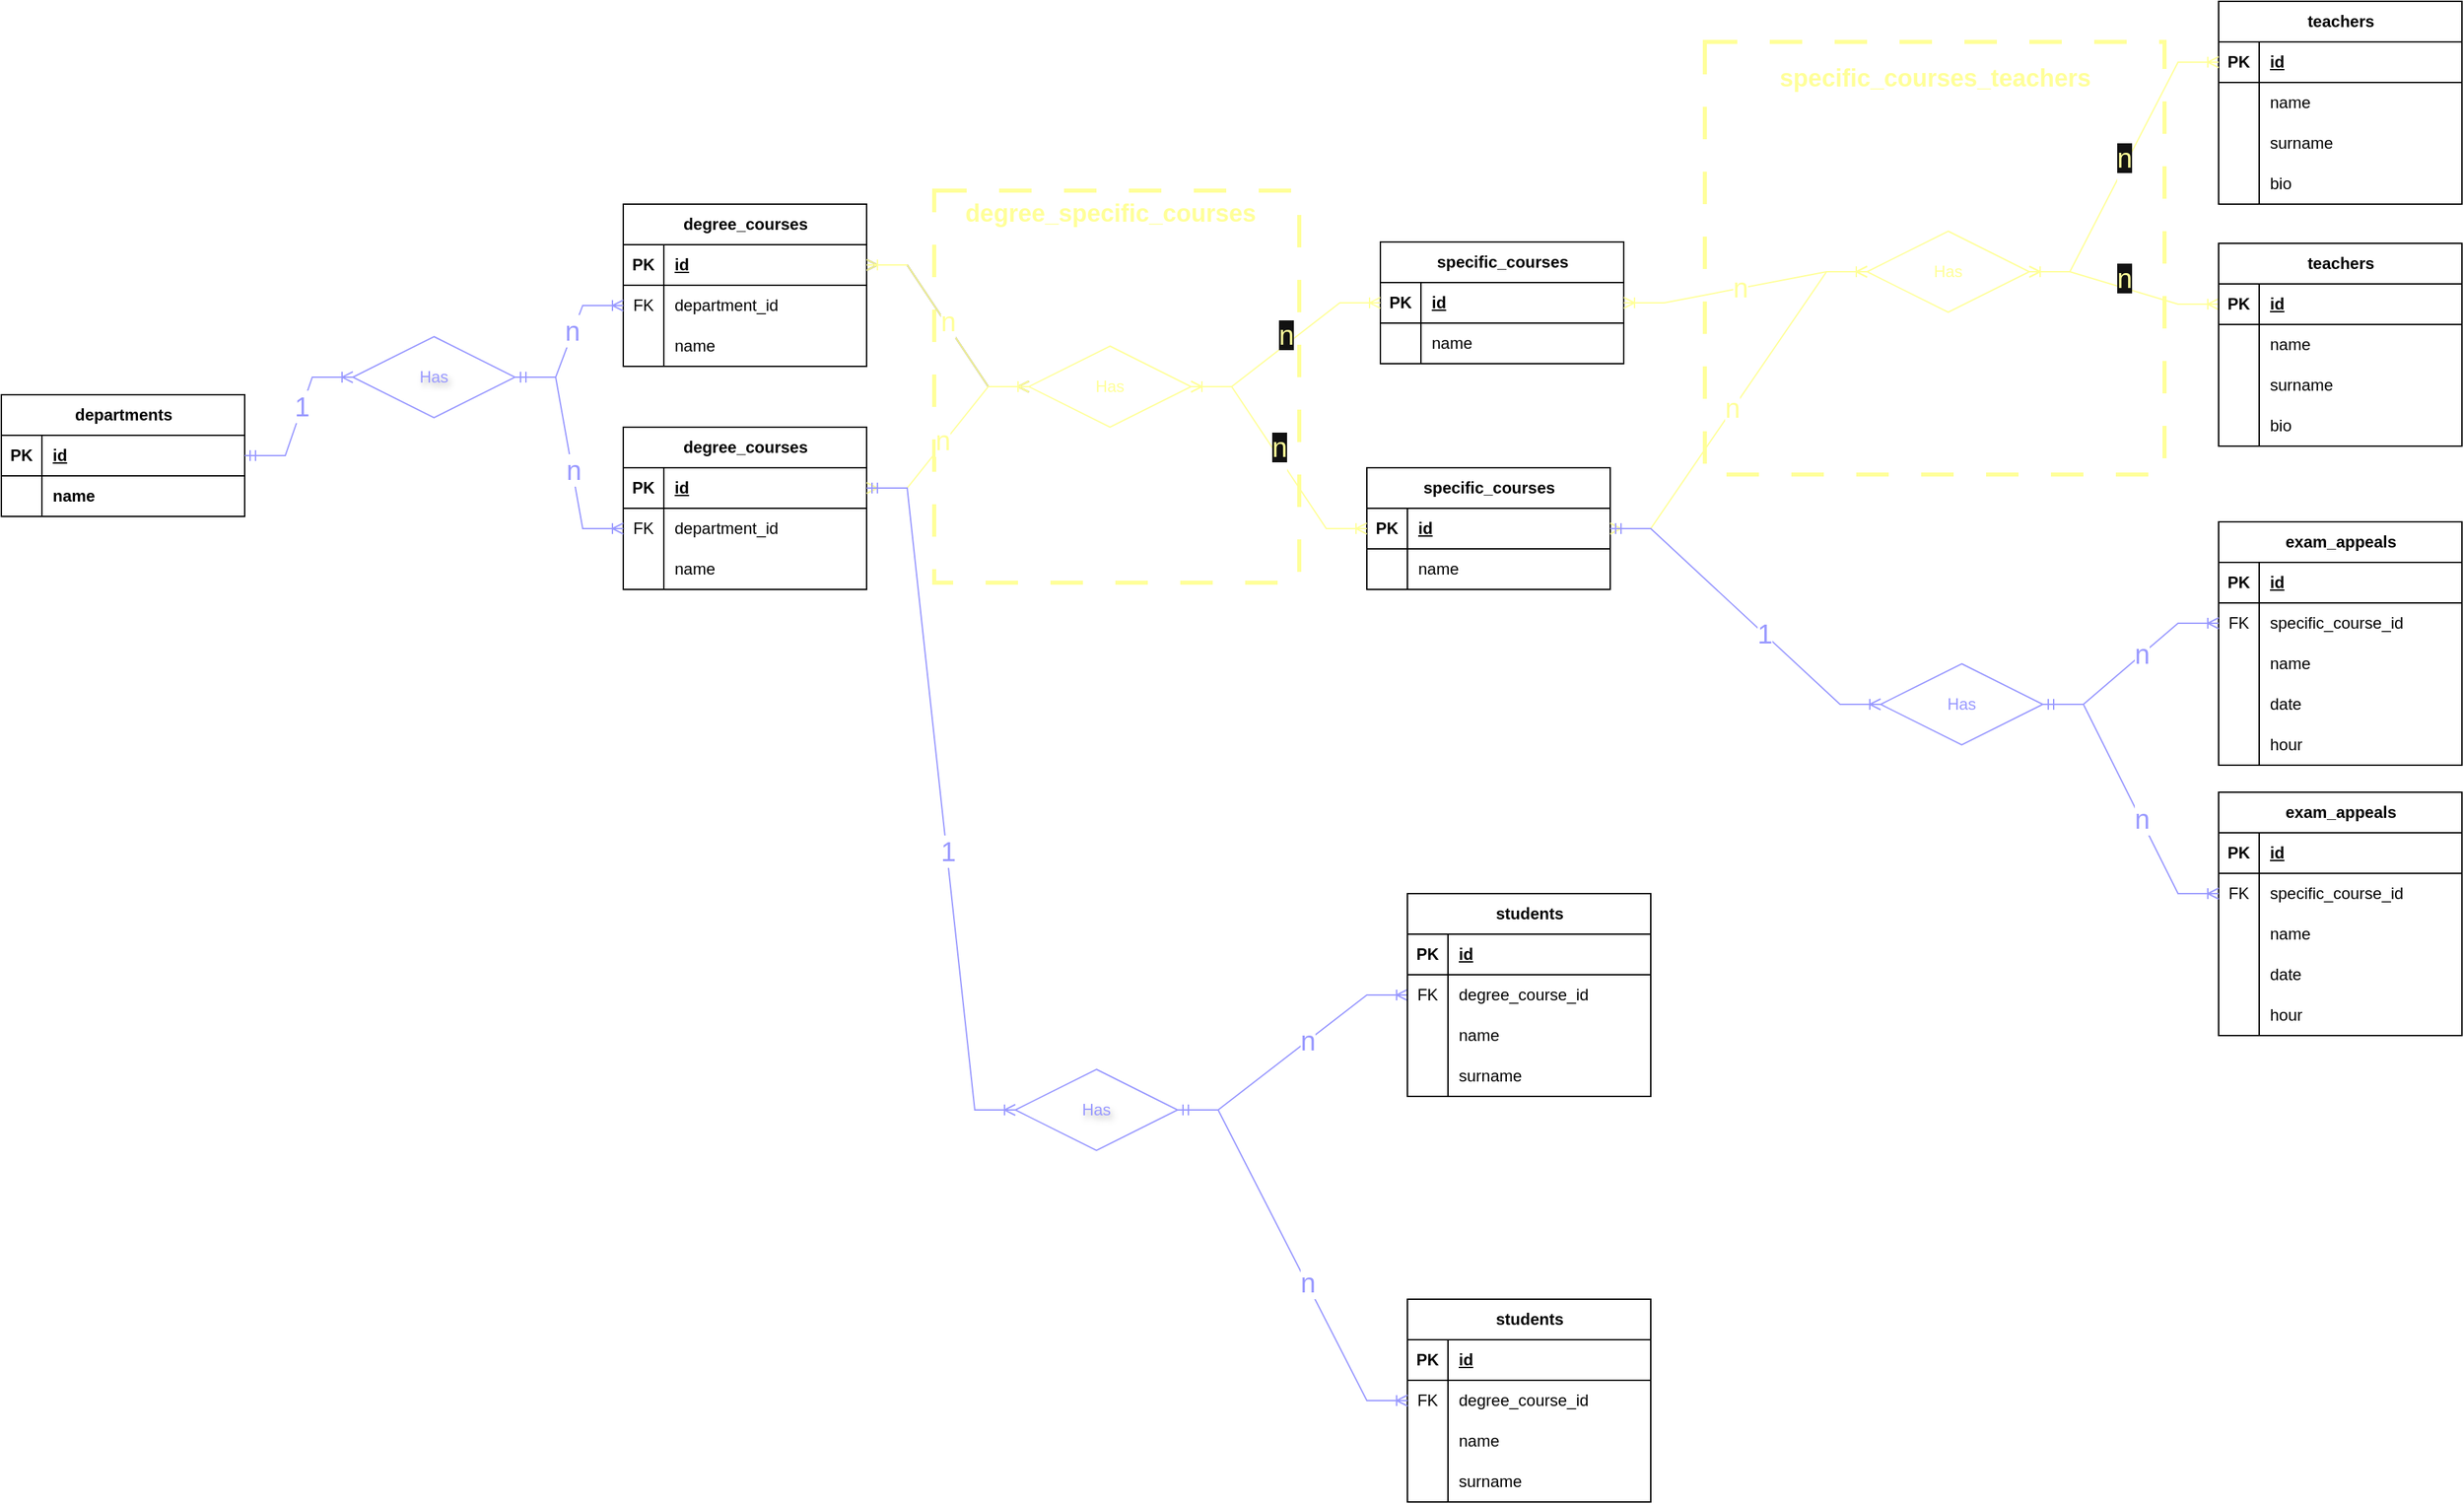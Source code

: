 <mxfile version="27.0.9">
  <diagram name="Pagina-1" id="06k3Z27PeAj8y19fnz2d">
    <mxGraphModel dx="1581" dy="1481" grid="1" gridSize="10" guides="1" tooltips="1" connect="1" arrows="1" fold="1" page="0" pageScale="1" pageWidth="1169" pageHeight="827" math="0" shadow="0">
      <root>
        <mxCell id="0" />
        <mxCell id="1" parent="0" />
        <mxCell id="ir2GBz2Fv59OyJPGBXvR-329" value="" style="rounded=0;whiteSpace=wrap;html=1;fillColor=none;strokeWidth=3;dashed=1;dashPattern=8 8;fontColor=#FFFF99;strokeColor=#FFFF99;" parent="1" vertex="1">
          <mxGeometry x="1270" y="-100" width="340" height="320" as="geometry" />
        </mxCell>
        <mxCell id="ir2GBz2Fv59OyJPGBXvR-309" value="" style="rounded=0;whiteSpace=wrap;html=1;fillColor=none;strokeWidth=3;dashed=1;dashPattern=8 8;fontColor=#FFFF99;strokeColor=#FFFF99;" parent="1" vertex="1">
          <mxGeometry x="700" y="10" width="270" height="290" as="geometry" />
        </mxCell>
        <mxCell id="ir2GBz2Fv59OyJPGBXvR-310" value="&lt;font style=&quot;font-size: 18px;&quot;&gt;specific_courses_teachers&lt;/font&gt;" style="text;strokeColor=none;fillColor=none;html=1;fontSize=24;fontStyle=1;verticalAlign=middle;align=center;fontColor=#FFFF99;" parent="1" vertex="1">
          <mxGeometry x="1322.5" y="-90" width="235" height="30" as="geometry" />
        </mxCell>
        <mxCell id="ir2GBz2Fv59OyJPGBXvR-1" value="departments" style="shape=table;startSize=30;container=1;collapsible=1;childLayout=tableLayout;fixedRows=1;rowLines=0;fontStyle=1;align=center;resizeLast=1;html=1;" parent="1" vertex="1">
          <mxGeometry x="10" y="161" width="180" height="90" as="geometry" />
        </mxCell>
        <mxCell id="ir2GBz2Fv59OyJPGBXvR-378" value="" style="shape=tableRow;horizontal=0;startSize=0;swimlaneHead=0;swimlaneBody=0;fillColor=none;collapsible=0;dropTarget=0;points=[[0,0.5],[1,0.5]];portConstraint=eastwest;top=0;left=0;right=0;bottom=1;" parent="ir2GBz2Fv59OyJPGBXvR-1" vertex="1">
          <mxGeometry y="30" width="180" height="30" as="geometry" />
        </mxCell>
        <mxCell id="ir2GBz2Fv59OyJPGBXvR-379" value="PK" style="shape=partialRectangle;connectable=0;fillColor=none;top=0;left=0;bottom=0;right=0;fontStyle=1;overflow=hidden;whiteSpace=wrap;html=1;" parent="ir2GBz2Fv59OyJPGBXvR-378" vertex="1">
          <mxGeometry width="30" height="30" as="geometry">
            <mxRectangle width="30" height="30" as="alternateBounds" />
          </mxGeometry>
        </mxCell>
        <mxCell id="ir2GBz2Fv59OyJPGBXvR-380" value="id" style="shape=partialRectangle;connectable=0;fillColor=none;top=0;left=0;bottom=0;right=0;align=left;spacingLeft=6;fontStyle=5;overflow=hidden;whiteSpace=wrap;html=1;" parent="ir2GBz2Fv59OyJPGBXvR-378" vertex="1">
          <mxGeometry x="30" width="150" height="30" as="geometry">
            <mxRectangle width="150" height="30" as="alternateBounds" />
          </mxGeometry>
        </mxCell>
        <mxCell id="ir2GBz2Fv59OyJPGBXvR-2" value="" style="shape=tableRow;horizontal=0;startSize=0;swimlaneHead=0;swimlaneBody=0;fillColor=none;collapsible=0;dropTarget=0;points=[[0,0.5],[1,0.5]];portConstraint=eastwest;top=0;left=0;right=0;bottom=1;" parent="ir2GBz2Fv59OyJPGBXvR-1" vertex="1">
          <mxGeometry y="60" width="180" height="30" as="geometry" />
        </mxCell>
        <mxCell id="ir2GBz2Fv59OyJPGBXvR-3" value="" style="shape=partialRectangle;connectable=0;fillColor=none;top=0;left=0;bottom=0;right=0;fontStyle=1;overflow=hidden;whiteSpace=wrap;html=1;" parent="ir2GBz2Fv59OyJPGBXvR-2" vertex="1">
          <mxGeometry width="30" height="30" as="geometry">
            <mxRectangle width="30" height="30" as="alternateBounds" />
          </mxGeometry>
        </mxCell>
        <mxCell id="ir2GBz2Fv59OyJPGBXvR-4" value="name" style="shape=partialRectangle;connectable=0;fillColor=none;top=0;left=0;bottom=0;right=0;align=left;spacingLeft=6;fontStyle=1;overflow=hidden;whiteSpace=wrap;html=1;" parent="ir2GBz2Fv59OyJPGBXvR-2" vertex="1">
          <mxGeometry x="30" width="150" height="30" as="geometry">
            <mxRectangle width="150" height="30" as="alternateBounds" />
          </mxGeometry>
        </mxCell>
        <mxCell id="ir2GBz2Fv59OyJPGBXvR-14" value="degree_courses" style="shape=table;startSize=30;container=1;collapsible=1;childLayout=tableLayout;fixedRows=1;rowLines=0;fontStyle=1;align=center;resizeLast=1;html=1;" parent="1" vertex="1">
          <mxGeometry x="470" y="185" width="180" height="120" as="geometry" />
        </mxCell>
        <mxCell id="ir2GBz2Fv59OyJPGBXvR-15" value="" style="shape=tableRow;horizontal=0;startSize=0;swimlaneHead=0;swimlaneBody=0;fillColor=none;collapsible=0;dropTarget=0;points=[[0,0.5],[1,0.5]];portConstraint=eastwest;top=0;left=0;right=0;bottom=1;" parent="ir2GBz2Fv59OyJPGBXvR-14" vertex="1">
          <mxGeometry y="30" width="180" height="30" as="geometry" />
        </mxCell>
        <mxCell id="ir2GBz2Fv59OyJPGBXvR-16" value="PK" style="shape=partialRectangle;connectable=0;fillColor=none;top=0;left=0;bottom=0;right=0;fontStyle=1;overflow=hidden;whiteSpace=wrap;html=1;" parent="ir2GBz2Fv59OyJPGBXvR-15" vertex="1">
          <mxGeometry width="30" height="30" as="geometry">
            <mxRectangle width="30" height="30" as="alternateBounds" />
          </mxGeometry>
        </mxCell>
        <mxCell id="ir2GBz2Fv59OyJPGBXvR-17" value="id" style="shape=partialRectangle;connectable=0;fillColor=none;top=0;left=0;bottom=0;right=0;align=left;spacingLeft=6;fontStyle=5;overflow=hidden;whiteSpace=wrap;html=1;" parent="ir2GBz2Fv59OyJPGBXvR-15" vertex="1">
          <mxGeometry x="30" width="150" height="30" as="geometry">
            <mxRectangle width="150" height="30" as="alternateBounds" />
          </mxGeometry>
        </mxCell>
        <mxCell id="ir2GBz2Fv59OyJPGBXvR-18" value="" style="shape=tableRow;horizontal=0;startSize=0;swimlaneHead=0;swimlaneBody=0;fillColor=none;collapsible=0;dropTarget=0;points=[[0,0.5],[1,0.5]];portConstraint=eastwest;top=0;left=0;right=0;bottom=0;" parent="ir2GBz2Fv59OyJPGBXvR-14" vertex="1">
          <mxGeometry y="60" width="180" height="30" as="geometry" />
        </mxCell>
        <mxCell id="ir2GBz2Fv59OyJPGBXvR-19" value="FK" style="shape=partialRectangle;connectable=0;fillColor=none;top=0;left=0;bottom=0;right=0;editable=1;overflow=hidden;whiteSpace=wrap;html=1;" parent="ir2GBz2Fv59OyJPGBXvR-18" vertex="1">
          <mxGeometry width="30" height="30" as="geometry">
            <mxRectangle width="30" height="30" as="alternateBounds" />
          </mxGeometry>
        </mxCell>
        <mxCell id="ir2GBz2Fv59OyJPGBXvR-20" value="department_id" style="shape=partialRectangle;connectable=0;fillColor=none;top=0;left=0;bottom=0;right=0;align=left;spacingLeft=6;overflow=hidden;whiteSpace=wrap;html=1;" parent="ir2GBz2Fv59OyJPGBXvR-18" vertex="1">
          <mxGeometry x="30" width="150" height="30" as="geometry">
            <mxRectangle width="150" height="30" as="alternateBounds" />
          </mxGeometry>
        </mxCell>
        <mxCell id="ir2GBz2Fv59OyJPGBXvR-21" value="" style="shape=tableRow;horizontal=0;startSize=0;swimlaneHead=0;swimlaneBody=0;fillColor=none;collapsible=0;dropTarget=0;points=[[0,0.5],[1,0.5]];portConstraint=eastwest;top=0;left=0;right=0;bottom=0;" parent="ir2GBz2Fv59OyJPGBXvR-14" vertex="1">
          <mxGeometry y="90" width="180" height="30" as="geometry" />
        </mxCell>
        <mxCell id="ir2GBz2Fv59OyJPGBXvR-22" value="" style="shape=partialRectangle;connectable=0;fillColor=none;top=0;left=0;bottom=0;right=0;editable=1;overflow=hidden;whiteSpace=wrap;html=1;" parent="ir2GBz2Fv59OyJPGBXvR-21" vertex="1">
          <mxGeometry width="30" height="30" as="geometry">
            <mxRectangle width="30" height="30" as="alternateBounds" />
          </mxGeometry>
        </mxCell>
        <mxCell id="ir2GBz2Fv59OyJPGBXvR-23" value="name" style="shape=partialRectangle;connectable=0;fillColor=none;top=0;left=0;bottom=0;right=0;align=left;spacingLeft=6;overflow=hidden;whiteSpace=wrap;html=1;" parent="ir2GBz2Fv59OyJPGBXvR-21" vertex="1">
          <mxGeometry x="30" width="150" height="30" as="geometry">
            <mxRectangle width="150" height="30" as="alternateBounds" />
          </mxGeometry>
        </mxCell>
        <mxCell id="ir2GBz2Fv59OyJPGBXvR-27" value="Has" style="shape=rhombus;perimeter=rhombusPerimeter;whiteSpace=wrap;html=1;align=center;textShadow=1;strokeColor=#9999FF;fontColor=#9999FF;" parent="1" vertex="1">
          <mxGeometry x="270" y="118" width="120" height="60" as="geometry" />
        </mxCell>
        <mxCell id="ir2GBz2Fv59OyJPGBXvR-32" value="" style="edgeStyle=entityRelationEdgeStyle;fontSize=12;html=1;endArrow=ERoneToMany;startArrow=ERmandOne;rounded=0;exitX=1;exitY=0.5;exitDx=0;exitDy=0;strokeColor=#9999FF;" parent="1" source="ir2GBz2Fv59OyJPGBXvR-27" target="ir2GBz2Fv59OyJPGBXvR-18" edge="1">
          <mxGeometry width="100" height="100" relative="1" as="geometry">
            <mxPoint x="390" y="296" as="sourcePoint" />
            <mxPoint x="490" y="196" as="targetPoint" />
          </mxGeometry>
        </mxCell>
        <mxCell id="ir2GBz2Fv59OyJPGBXvR-33" value="&lt;font style=&quot;font-size: 20px;&quot;&gt;n&lt;/font&gt;" style="edgeLabel;html=1;align=center;verticalAlign=middle;resizable=0;points=[];fontColor=#9999FF;" parent="ir2GBz2Fv59OyJPGBXvR-32" vertex="1" connectable="0">
          <mxGeometry x="0.146" y="1" relative="1" as="geometry">
            <mxPoint as="offset" />
          </mxGeometry>
        </mxCell>
        <mxCell id="ir2GBz2Fv59OyJPGBXvR-34" value="" style="edgeStyle=entityRelationEdgeStyle;fontSize=12;html=1;endArrow=ERoneToMany;startArrow=ERmandOne;rounded=0;exitX=1;exitY=0.5;exitDx=0;exitDy=0;entryX=0;entryY=0.5;entryDx=0;entryDy=0;strokeColor=#9999FF;" parent="1" source="ir2GBz2Fv59OyJPGBXvR-378" target="ir2GBz2Fv59OyJPGBXvR-27" edge="1">
          <mxGeometry width="100" height="100" relative="1" as="geometry">
            <mxPoint x="190" y="286" as="sourcePoint" />
            <mxPoint x="300" y="391" as="targetPoint" />
          </mxGeometry>
        </mxCell>
        <mxCell id="ir2GBz2Fv59OyJPGBXvR-35" value="&lt;font style=&quot;font-size: 20px;&quot;&gt;1&lt;/font&gt;" style="edgeLabel;html=1;align=center;verticalAlign=middle;resizable=0;points=[];fontColor=#9999FF;" parent="ir2GBz2Fv59OyJPGBXvR-34" vertex="1" connectable="0">
          <mxGeometry x="0.146" y="1" relative="1" as="geometry">
            <mxPoint as="offset" />
          </mxGeometry>
        </mxCell>
        <mxCell id="ir2GBz2Fv59OyJPGBXvR-36" value="degree_courses" style="shape=table;startSize=30;container=1;collapsible=1;childLayout=tableLayout;fixedRows=1;rowLines=0;fontStyle=1;align=center;resizeLast=1;html=1;" parent="1" vertex="1">
          <mxGeometry x="470" y="20" width="180" height="120" as="geometry" />
        </mxCell>
        <mxCell id="ir2GBz2Fv59OyJPGBXvR-37" value="" style="shape=tableRow;horizontal=0;startSize=0;swimlaneHead=0;swimlaneBody=0;fillColor=none;collapsible=0;dropTarget=0;points=[[0,0.5],[1,0.5]];portConstraint=eastwest;top=0;left=0;right=0;bottom=1;" parent="ir2GBz2Fv59OyJPGBXvR-36" vertex="1">
          <mxGeometry y="30" width="180" height="30" as="geometry" />
        </mxCell>
        <mxCell id="ir2GBz2Fv59OyJPGBXvR-38" value="PK" style="shape=partialRectangle;connectable=0;fillColor=none;top=0;left=0;bottom=0;right=0;fontStyle=1;overflow=hidden;whiteSpace=wrap;html=1;" parent="ir2GBz2Fv59OyJPGBXvR-37" vertex="1">
          <mxGeometry width="30" height="30" as="geometry">
            <mxRectangle width="30" height="30" as="alternateBounds" />
          </mxGeometry>
        </mxCell>
        <mxCell id="ir2GBz2Fv59OyJPGBXvR-39" value="id" style="shape=partialRectangle;connectable=0;fillColor=none;top=0;left=0;bottom=0;right=0;align=left;spacingLeft=6;fontStyle=5;overflow=hidden;whiteSpace=wrap;html=1;" parent="ir2GBz2Fv59OyJPGBXvR-37" vertex="1">
          <mxGeometry x="30" width="150" height="30" as="geometry">
            <mxRectangle width="150" height="30" as="alternateBounds" />
          </mxGeometry>
        </mxCell>
        <mxCell id="ir2GBz2Fv59OyJPGBXvR-40" value="" style="shape=tableRow;horizontal=0;startSize=0;swimlaneHead=0;swimlaneBody=0;fillColor=none;collapsible=0;dropTarget=0;points=[[0,0.5],[1,0.5]];portConstraint=eastwest;top=0;left=0;right=0;bottom=0;" parent="ir2GBz2Fv59OyJPGBXvR-36" vertex="1">
          <mxGeometry y="60" width="180" height="30" as="geometry" />
        </mxCell>
        <mxCell id="ir2GBz2Fv59OyJPGBXvR-41" value="FK" style="shape=partialRectangle;connectable=0;fillColor=none;top=0;left=0;bottom=0;right=0;editable=1;overflow=hidden;whiteSpace=wrap;html=1;" parent="ir2GBz2Fv59OyJPGBXvR-40" vertex="1">
          <mxGeometry width="30" height="30" as="geometry">
            <mxRectangle width="30" height="30" as="alternateBounds" />
          </mxGeometry>
        </mxCell>
        <mxCell id="ir2GBz2Fv59OyJPGBXvR-42" value="department_id" style="shape=partialRectangle;connectable=0;fillColor=none;top=0;left=0;bottom=0;right=0;align=left;spacingLeft=6;overflow=hidden;whiteSpace=wrap;html=1;" parent="ir2GBz2Fv59OyJPGBXvR-40" vertex="1">
          <mxGeometry x="30" width="150" height="30" as="geometry">
            <mxRectangle width="150" height="30" as="alternateBounds" />
          </mxGeometry>
        </mxCell>
        <mxCell id="ir2GBz2Fv59OyJPGBXvR-43" value="" style="shape=tableRow;horizontal=0;startSize=0;swimlaneHead=0;swimlaneBody=0;fillColor=none;collapsible=0;dropTarget=0;points=[[0,0.5],[1,0.5]];portConstraint=eastwest;top=0;left=0;right=0;bottom=0;" parent="ir2GBz2Fv59OyJPGBXvR-36" vertex="1">
          <mxGeometry y="90" width="180" height="30" as="geometry" />
        </mxCell>
        <mxCell id="ir2GBz2Fv59OyJPGBXvR-44" value="" style="shape=partialRectangle;connectable=0;fillColor=none;top=0;left=0;bottom=0;right=0;editable=1;overflow=hidden;whiteSpace=wrap;html=1;" parent="ir2GBz2Fv59OyJPGBXvR-43" vertex="1">
          <mxGeometry width="30" height="30" as="geometry">
            <mxRectangle width="30" height="30" as="alternateBounds" />
          </mxGeometry>
        </mxCell>
        <mxCell id="ir2GBz2Fv59OyJPGBXvR-45" value="name" style="shape=partialRectangle;connectable=0;fillColor=none;top=0;left=0;bottom=0;right=0;align=left;spacingLeft=6;overflow=hidden;whiteSpace=wrap;html=1;" parent="ir2GBz2Fv59OyJPGBXvR-43" vertex="1">
          <mxGeometry x="30" width="150" height="30" as="geometry">
            <mxRectangle width="150" height="30" as="alternateBounds" />
          </mxGeometry>
        </mxCell>
        <mxCell id="ir2GBz2Fv59OyJPGBXvR-46" value="" style="edgeStyle=entityRelationEdgeStyle;fontSize=12;html=1;endArrow=ERoneToMany;startArrow=ERmandOne;rounded=0;exitX=1;exitY=0.5;exitDx=0;exitDy=0;entryX=0;entryY=0.5;entryDx=0;entryDy=0;strokeColor=#9999FF;" parent="1" source="ir2GBz2Fv59OyJPGBXvR-27" target="ir2GBz2Fv59OyJPGBXvR-40" edge="1">
          <mxGeometry width="100" height="100" relative="1" as="geometry">
            <mxPoint x="430" y="206" as="sourcePoint" />
            <mxPoint x="540" y="311" as="targetPoint" />
          </mxGeometry>
        </mxCell>
        <mxCell id="ir2GBz2Fv59OyJPGBXvR-47" value="&lt;font style=&quot;font-size: 20px;&quot;&gt;n&lt;/font&gt;" style="edgeLabel;html=1;align=center;verticalAlign=middle;resizable=0;points=[];fontColor=#9999FF;" parent="ir2GBz2Fv59OyJPGBXvR-46" vertex="1" connectable="0">
          <mxGeometry x="0.146" y="1" relative="1" as="geometry">
            <mxPoint as="offset" />
          </mxGeometry>
        </mxCell>
        <mxCell id="ir2GBz2Fv59OyJPGBXvR-141" value="specific_courses" style="shape=table;startSize=30;container=1;collapsible=1;childLayout=tableLayout;fixedRows=1;rowLines=0;fontStyle=1;align=center;resizeLast=1;html=1;" parent="1" vertex="1">
          <mxGeometry x="1030" y="48" width="180" height="90" as="geometry" />
        </mxCell>
        <mxCell id="ir2GBz2Fv59OyJPGBXvR-142" value="" style="shape=tableRow;horizontal=0;startSize=0;swimlaneHead=0;swimlaneBody=0;fillColor=none;collapsible=0;dropTarget=0;points=[[0,0.5],[1,0.5]];portConstraint=eastwest;top=0;left=0;right=0;bottom=1;" parent="ir2GBz2Fv59OyJPGBXvR-141" vertex="1">
          <mxGeometry y="30" width="180" height="30" as="geometry" />
        </mxCell>
        <mxCell id="ir2GBz2Fv59OyJPGBXvR-143" value="PK" style="shape=partialRectangle;connectable=0;fillColor=none;top=0;left=0;bottom=0;right=0;fontStyle=1;overflow=hidden;whiteSpace=wrap;html=1;" parent="ir2GBz2Fv59OyJPGBXvR-142" vertex="1">
          <mxGeometry width="30" height="30" as="geometry">
            <mxRectangle width="30" height="30" as="alternateBounds" />
          </mxGeometry>
        </mxCell>
        <mxCell id="ir2GBz2Fv59OyJPGBXvR-144" value="id" style="shape=partialRectangle;connectable=0;fillColor=none;top=0;left=0;bottom=0;right=0;align=left;spacingLeft=6;fontStyle=5;overflow=hidden;whiteSpace=wrap;html=1;" parent="ir2GBz2Fv59OyJPGBXvR-142" vertex="1">
          <mxGeometry x="30" width="150" height="30" as="geometry">
            <mxRectangle width="150" height="30" as="alternateBounds" />
          </mxGeometry>
        </mxCell>
        <mxCell id="ir2GBz2Fv59OyJPGBXvR-145" value="" style="shape=tableRow;horizontal=0;startSize=0;swimlaneHead=0;swimlaneBody=0;fillColor=none;collapsible=0;dropTarget=0;points=[[0,0.5],[1,0.5]];portConstraint=eastwest;top=0;left=0;right=0;bottom=0;" parent="ir2GBz2Fv59OyJPGBXvR-141" vertex="1">
          <mxGeometry y="60" width="180" height="30" as="geometry" />
        </mxCell>
        <mxCell id="ir2GBz2Fv59OyJPGBXvR-146" value="" style="shape=partialRectangle;connectable=0;fillColor=none;top=0;left=0;bottom=0;right=0;editable=1;overflow=hidden;whiteSpace=wrap;html=1;" parent="ir2GBz2Fv59OyJPGBXvR-145" vertex="1">
          <mxGeometry width="30" height="30" as="geometry">
            <mxRectangle width="30" height="30" as="alternateBounds" />
          </mxGeometry>
        </mxCell>
        <mxCell id="ir2GBz2Fv59OyJPGBXvR-147" value="name" style="shape=partialRectangle;connectable=0;fillColor=none;top=0;left=0;bottom=0;right=0;align=left;spacingLeft=6;overflow=hidden;whiteSpace=wrap;html=1;" parent="ir2GBz2Fv59OyJPGBXvR-145" vertex="1">
          <mxGeometry x="30" width="150" height="30" as="geometry">
            <mxRectangle width="150" height="30" as="alternateBounds" />
          </mxGeometry>
        </mxCell>
        <mxCell id="ir2GBz2Fv59OyJPGBXvR-154" value="specific_courses" style="shape=table;startSize=30;container=1;collapsible=1;childLayout=tableLayout;fixedRows=1;rowLines=0;fontStyle=1;align=center;resizeLast=1;html=1;" parent="1" vertex="1">
          <mxGeometry x="1020" y="215" width="180" height="90" as="geometry" />
        </mxCell>
        <mxCell id="ir2GBz2Fv59OyJPGBXvR-155" value="" style="shape=tableRow;horizontal=0;startSize=0;swimlaneHead=0;swimlaneBody=0;fillColor=none;collapsible=0;dropTarget=0;points=[[0,0.5],[1,0.5]];portConstraint=eastwest;top=0;left=0;right=0;bottom=1;" parent="ir2GBz2Fv59OyJPGBXvR-154" vertex="1">
          <mxGeometry y="30" width="180" height="30" as="geometry" />
        </mxCell>
        <mxCell id="ir2GBz2Fv59OyJPGBXvR-156" value="PK" style="shape=partialRectangle;connectable=0;fillColor=none;top=0;left=0;bottom=0;right=0;fontStyle=1;overflow=hidden;whiteSpace=wrap;html=1;" parent="ir2GBz2Fv59OyJPGBXvR-155" vertex="1">
          <mxGeometry width="30" height="30" as="geometry">
            <mxRectangle width="30" height="30" as="alternateBounds" />
          </mxGeometry>
        </mxCell>
        <mxCell id="ir2GBz2Fv59OyJPGBXvR-157" value="id" style="shape=partialRectangle;connectable=0;fillColor=none;top=0;left=0;bottom=0;right=0;align=left;spacingLeft=6;fontStyle=5;overflow=hidden;whiteSpace=wrap;html=1;" parent="ir2GBz2Fv59OyJPGBXvR-155" vertex="1">
          <mxGeometry x="30" width="150" height="30" as="geometry">
            <mxRectangle width="150" height="30" as="alternateBounds" />
          </mxGeometry>
        </mxCell>
        <mxCell id="ir2GBz2Fv59OyJPGBXvR-158" value="" style="shape=tableRow;horizontal=0;startSize=0;swimlaneHead=0;swimlaneBody=0;fillColor=none;collapsible=0;dropTarget=0;points=[[0,0.5],[1,0.5]];portConstraint=eastwest;top=0;left=0;right=0;bottom=0;" parent="ir2GBz2Fv59OyJPGBXvR-154" vertex="1">
          <mxGeometry y="60" width="180" height="30" as="geometry" />
        </mxCell>
        <mxCell id="ir2GBz2Fv59OyJPGBXvR-159" value="" style="shape=partialRectangle;connectable=0;fillColor=none;top=0;left=0;bottom=0;right=0;editable=1;overflow=hidden;whiteSpace=wrap;html=1;" parent="ir2GBz2Fv59OyJPGBXvR-158" vertex="1">
          <mxGeometry width="30" height="30" as="geometry">
            <mxRectangle width="30" height="30" as="alternateBounds" />
          </mxGeometry>
        </mxCell>
        <mxCell id="ir2GBz2Fv59OyJPGBXvR-160" value="name" style="shape=partialRectangle;connectable=0;fillColor=none;top=0;left=0;bottom=0;right=0;align=left;spacingLeft=6;overflow=hidden;whiteSpace=wrap;html=1;" parent="ir2GBz2Fv59OyJPGBXvR-158" vertex="1">
          <mxGeometry x="30" width="150" height="30" as="geometry">
            <mxRectangle width="150" height="30" as="alternateBounds" />
          </mxGeometry>
        </mxCell>
        <mxCell id="ir2GBz2Fv59OyJPGBXvR-161" value="Has" style="shape=rhombus;perimeter=rhombusPerimeter;whiteSpace=wrap;html=1;align=center;strokeColor=#FFFF99;fontColor=#FFFF99;" parent="1" vertex="1">
          <mxGeometry x="770" y="125" width="120" height="60" as="geometry" />
        </mxCell>
        <mxCell id="ir2GBz2Fv59OyJPGBXvR-162" value="" style="edgeStyle=entityRelationEdgeStyle;fontSize=12;html=1;endArrow=ERoneToMany;startArrow=ERoneToMany;rounded=0;exitX=1;exitY=0.5;exitDx=0;exitDy=0;entryX=0;entryY=0.5;entryDx=0;entryDy=0;" parent="1" source="ir2GBz2Fv59OyJPGBXvR-37" target="ir2GBz2Fv59OyJPGBXvR-161" edge="1">
          <mxGeometry width="100" height="100" relative="1" as="geometry">
            <mxPoint x="950" y="380" as="sourcePoint" />
            <mxPoint x="1050" y="280" as="targetPoint" />
          </mxGeometry>
        </mxCell>
        <mxCell id="ir2GBz2Fv59OyJPGBXvR-165" value="&lt;font style=&quot;font-size: 20px;&quot;&gt;n&lt;/font&gt;" style="edgeLabel;html=1;align=center;verticalAlign=middle;resizable=0;points=[];" parent="ir2GBz2Fv59OyJPGBXvR-162" vertex="1" connectable="0">
          <mxGeometry x="-0.044" y="2" relative="1" as="geometry">
            <mxPoint as="offset" />
          </mxGeometry>
        </mxCell>
        <mxCell id="ir2GBz2Fv59OyJPGBXvR-163" value="&#xa;&lt;span style=&quot;font-family: Helvetica; font-size: 20px; font-style: normal; font-variant-ligatures: normal; font-variant-caps: normal; font-weight: 400; letter-spacing: normal; orphans: 2; text-align: center; text-indent: 0px; text-transform: none; widows: 2; word-spacing: 0px; -webkit-text-stroke-width: 0px; white-space: nowrap; background-color: rgb(18, 18, 18); text-decoration-thickness: initial; text-decoration-style: initial; text-decoration-color: initial; float: none; display: inline !important;&quot;&gt;n&lt;/span&gt;&#xa;&#xa;" style="edgeStyle=entityRelationEdgeStyle;fontSize=12;html=1;endArrow=ERoneToMany;startArrow=ERoneToMany;rounded=0;exitX=1;exitY=0.5;exitDx=0;exitDy=0;entryX=0;entryY=0.5;entryDx=0;entryDy=0;strokeColor=#FFFF99;fontColor=#FFFF99;" parent="1" source="ir2GBz2Fv59OyJPGBXvR-161" target="ir2GBz2Fv59OyJPGBXvR-142" edge="1">
          <mxGeometry width="100" height="100" relative="1" as="geometry">
            <mxPoint x="1010" y="86" as="sourcePoint" />
            <mxPoint x="1170" y="41" as="targetPoint" />
          </mxGeometry>
        </mxCell>
        <mxCell id="ir2GBz2Fv59OyJPGBXvR-164" value="&#xa;&lt;span style=&quot;font-family: Helvetica; font-size: 20px; font-style: normal; font-variant-ligatures: normal; font-variant-caps: normal; font-weight: 400; letter-spacing: normal; orphans: 2; text-align: center; text-indent: 0px; text-transform: none; widows: 2; word-spacing: 0px; -webkit-text-stroke-width: 0px; white-space: nowrap; background-color: rgb(18, 18, 18); text-decoration-thickness: initial; text-decoration-style: initial; text-decoration-color: initial; float: none; display: inline !important;&quot;&gt;n&lt;/span&gt;&#xa;&#xa;" style="edgeStyle=entityRelationEdgeStyle;fontSize=12;html=1;endArrow=ERoneToMany;startArrow=ERoneToMany;rounded=0;exitX=1;exitY=0.5;exitDx=0;exitDy=0;entryX=0;entryY=0.5;entryDx=0;entryDy=0;strokeColor=#FFFF99;fontColor=#FFFF99;" parent="1" source="ir2GBz2Fv59OyJPGBXvR-161" target="ir2GBz2Fv59OyJPGBXvR-155" edge="1">
          <mxGeometry width="100" height="100" relative="1" as="geometry">
            <mxPoint x="990" y="141" as="sourcePoint" />
            <mxPoint x="1150" y="110" as="targetPoint" />
          </mxGeometry>
        </mxCell>
        <mxCell id="ir2GBz2Fv59OyJPGBXvR-312" value="" style="edgeStyle=entityRelationEdgeStyle;fontSize=12;html=1;endArrow=ERoneToMany;startArrow=ERoneToMany;rounded=0;exitX=1;exitY=0.5;exitDx=0;exitDy=0;entryX=0;entryY=0.5;entryDx=0;entryDy=0;strokeColor=#FFFF99;" parent="1" source="ir2GBz2Fv59OyJPGBXvR-37" target="ir2GBz2Fv59OyJPGBXvR-161" edge="1">
          <mxGeometry width="100" height="100" relative="1" as="geometry">
            <mxPoint x="720" y="131" as="sourcePoint" />
            <mxPoint x="860" y="236" as="targetPoint" />
            <Array as="points">
              <mxPoint x="740" y="240" />
            </Array>
          </mxGeometry>
        </mxCell>
        <mxCell id="ir2GBz2Fv59OyJPGBXvR-313" value="&lt;font style=&quot;font-size: 20px;&quot;&gt;n&lt;/font&gt;" style="edgeLabel;html=1;align=center;verticalAlign=middle;resizable=0;points=[];fontColor=#FFFF99;" parent="ir2GBz2Fv59OyJPGBXvR-312" vertex="1" connectable="0">
          <mxGeometry x="-0.044" y="2" relative="1" as="geometry">
            <mxPoint as="offset" />
          </mxGeometry>
        </mxCell>
        <mxCell id="ir2GBz2Fv59OyJPGBXvR-314" value="" style="edgeStyle=entityRelationEdgeStyle;fontSize=12;html=1;endArrow=ERoneToMany;startArrow=ERoneToMany;rounded=0;exitX=1;exitY=0.5;exitDx=0;exitDy=0;entryX=0;entryY=0.5;entryDx=0;entryDy=0;strokeColor=#FFFF99;" parent="1" source="ir2GBz2Fv59OyJPGBXvR-15" target="ir2GBz2Fv59OyJPGBXvR-161" edge="1">
          <mxGeometry width="100" height="100" relative="1" as="geometry">
            <mxPoint x="750" y="296" as="sourcePoint" />
            <mxPoint x="860" y="236" as="targetPoint" />
            <Array as="points">
              <mxPoint x="750" y="399" />
              <mxPoint x="800" y="379" />
            </Array>
          </mxGeometry>
        </mxCell>
        <mxCell id="ir2GBz2Fv59OyJPGBXvR-315" value="&lt;font style=&quot;font-size: 20px;&quot;&gt;n&lt;/font&gt;" style="edgeLabel;html=1;align=center;verticalAlign=middle;resizable=0;points=[];fontColor=#FFFF99;" parent="ir2GBz2Fv59OyJPGBXvR-314" vertex="1" connectable="0">
          <mxGeometry x="-0.044" y="2" relative="1" as="geometry">
            <mxPoint as="offset" />
          </mxGeometry>
        </mxCell>
        <mxCell id="ir2GBz2Fv59OyJPGBXvR-316" value="teachers" style="shape=table;startSize=30;container=1;collapsible=1;childLayout=tableLayout;fixedRows=1;rowLines=0;fontStyle=1;align=center;resizeLast=1;html=1;" parent="1" vertex="1">
          <mxGeometry x="1650" y="-130" width="180" height="150" as="geometry" />
        </mxCell>
        <mxCell id="ir2GBz2Fv59OyJPGBXvR-317" value="" style="shape=tableRow;horizontal=0;startSize=0;swimlaneHead=0;swimlaneBody=0;fillColor=none;collapsible=0;dropTarget=0;points=[[0,0.5],[1,0.5]];portConstraint=eastwest;top=0;left=0;right=0;bottom=1;" parent="ir2GBz2Fv59OyJPGBXvR-316" vertex="1">
          <mxGeometry y="30" width="180" height="30" as="geometry" />
        </mxCell>
        <mxCell id="ir2GBz2Fv59OyJPGBXvR-318" value="PK" style="shape=partialRectangle;connectable=0;fillColor=none;top=0;left=0;bottom=0;right=0;fontStyle=1;overflow=hidden;whiteSpace=wrap;html=1;" parent="ir2GBz2Fv59OyJPGBXvR-317" vertex="1">
          <mxGeometry width="30" height="30" as="geometry">
            <mxRectangle width="30" height="30" as="alternateBounds" />
          </mxGeometry>
        </mxCell>
        <mxCell id="ir2GBz2Fv59OyJPGBXvR-319" value="id" style="shape=partialRectangle;connectable=0;fillColor=none;top=0;left=0;bottom=0;right=0;align=left;spacingLeft=6;fontStyle=5;overflow=hidden;whiteSpace=wrap;html=1;" parent="ir2GBz2Fv59OyJPGBXvR-317" vertex="1">
          <mxGeometry x="30" width="150" height="30" as="geometry">
            <mxRectangle width="150" height="30" as="alternateBounds" />
          </mxGeometry>
        </mxCell>
        <mxCell id="ir2GBz2Fv59OyJPGBXvR-320" value="" style="shape=tableRow;horizontal=0;startSize=0;swimlaneHead=0;swimlaneBody=0;fillColor=none;collapsible=0;dropTarget=0;points=[[0,0.5],[1,0.5]];portConstraint=eastwest;top=0;left=0;right=0;bottom=0;" parent="ir2GBz2Fv59OyJPGBXvR-316" vertex="1">
          <mxGeometry y="60" width="180" height="30" as="geometry" />
        </mxCell>
        <mxCell id="ir2GBz2Fv59OyJPGBXvR-321" value="" style="shape=partialRectangle;connectable=0;fillColor=none;top=0;left=0;bottom=0;right=0;editable=1;overflow=hidden;whiteSpace=wrap;html=1;" parent="ir2GBz2Fv59OyJPGBXvR-320" vertex="1">
          <mxGeometry width="30" height="30" as="geometry">
            <mxRectangle width="30" height="30" as="alternateBounds" />
          </mxGeometry>
        </mxCell>
        <mxCell id="ir2GBz2Fv59OyJPGBXvR-322" value="name" style="shape=partialRectangle;connectable=0;fillColor=none;top=0;left=0;bottom=0;right=0;align=left;spacingLeft=6;overflow=hidden;whiteSpace=wrap;html=1;" parent="ir2GBz2Fv59OyJPGBXvR-320" vertex="1">
          <mxGeometry x="30" width="150" height="30" as="geometry">
            <mxRectangle width="150" height="30" as="alternateBounds" />
          </mxGeometry>
        </mxCell>
        <mxCell id="ir2GBz2Fv59OyJPGBXvR-323" value="" style="shape=tableRow;horizontal=0;startSize=0;swimlaneHead=0;swimlaneBody=0;fillColor=none;collapsible=0;dropTarget=0;points=[[0,0.5],[1,0.5]];portConstraint=eastwest;top=0;left=0;right=0;bottom=0;" parent="ir2GBz2Fv59OyJPGBXvR-316" vertex="1">
          <mxGeometry y="90" width="180" height="30" as="geometry" />
        </mxCell>
        <mxCell id="ir2GBz2Fv59OyJPGBXvR-324" value="" style="shape=partialRectangle;connectable=0;fillColor=none;top=0;left=0;bottom=0;right=0;editable=1;overflow=hidden;whiteSpace=wrap;html=1;" parent="ir2GBz2Fv59OyJPGBXvR-323" vertex="1">
          <mxGeometry width="30" height="30" as="geometry">
            <mxRectangle width="30" height="30" as="alternateBounds" />
          </mxGeometry>
        </mxCell>
        <mxCell id="ir2GBz2Fv59OyJPGBXvR-325" value="surname" style="shape=partialRectangle;connectable=0;fillColor=none;top=0;left=0;bottom=0;right=0;align=left;spacingLeft=6;overflow=hidden;whiteSpace=wrap;html=1;" parent="ir2GBz2Fv59OyJPGBXvR-323" vertex="1">
          <mxGeometry x="30" width="150" height="30" as="geometry">
            <mxRectangle width="150" height="30" as="alternateBounds" />
          </mxGeometry>
        </mxCell>
        <mxCell id="ir2GBz2Fv59OyJPGBXvR-326" value="" style="shape=tableRow;horizontal=0;startSize=0;swimlaneHead=0;swimlaneBody=0;fillColor=none;collapsible=0;dropTarget=0;points=[[0,0.5],[1,0.5]];portConstraint=eastwest;top=0;left=0;right=0;bottom=0;" parent="ir2GBz2Fv59OyJPGBXvR-316" vertex="1">
          <mxGeometry y="120" width="180" height="30" as="geometry" />
        </mxCell>
        <mxCell id="ir2GBz2Fv59OyJPGBXvR-327" value="" style="shape=partialRectangle;connectable=0;fillColor=none;top=0;left=0;bottom=0;right=0;editable=1;overflow=hidden;whiteSpace=wrap;html=1;" parent="ir2GBz2Fv59OyJPGBXvR-326" vertex="1">
          <mxGeometry width="30" height="30" as="geometry">
            <mxRectangle width="30" height="30" as="alternateBounds" />
          </mxGeometry>
        </mxCell>
        <mxCell id="ir2GBz2Fv59OyJPGBXvR-328" value="bio" style="shape=partialRectangle;connectable=0;fillColor=none;top=0;left=0;bottom=0;right=0;align=left;spacingLeft=6;overflow=hidden;whiteSpace=wrap;html=1;" parent="ir2GBz2Fv59OyJPGBXvR-326" vertex="1">
          <mxGeometry x="30" width="150" height="30" as="geometry">
            <mxRectangle width="150" height="30" as="alternateBounds" />
          </mxGeometry>
        </mxCell>
        <mxCell id="ir2GBz2Fv59OyJPGBXvR-330" value="&lt;font style=&quot;font-size: 18px;&quot;&gt;degree_specific_courses&lt;/font&gt;" style="text;strokeColor=none;fillColor=none;html=1;fontSize=24;fontStyle=1;verticalAlign=middle;align=center;fontColor=#FFFF99;" parent="1" vertex="1">
          <mxGeometry x="715" y="10" width="230" height="30" as="geometry" />
        </mxCell>
        <mxCell id="ir2GBz2Fv59OyJPGBXvR-331" value="" style="edgeStyle=entityRelationEdgeStyle;fontSize=12;html=1;endArrow=ERoneToMany;startArrow=ERoneToMany;rounded=0;exitX=1;exitY=0.5;exitDx=0;exitDy=0;entryX=0;entryY=0.5;entryDx=0;entryDy=0;strokeColor=#FFFF99;" parent="1" source="ir2GBz2Fv59OyJPGBXvR-142" target="ir2GBz2Fv59OyJPGBXvR-337" edge="1">
          <mxGeometry width="100" height="100" relative="1" as="geometry">
            <mxPoint x="1500" y="125" as="sourcePoint" />
            <mxPoint x="1640" y="230" as="targetPoint" />
            <Array as="points">
              <mxPoint x="1520" y="234" />
            </Array>
          </mxGeometry>
        </mxCell>
        <mxCell id="ir2GBz2Fv59OyJPGBXvR-332" value="&lt;font style=&quot;font-size: 20px;&quot;&gt;n&lt;/font&gt;" style="edgeLabel;html=1;align=center;verticalAlign=middle;resizable=0;points=[];fontColor=#FFFF99;" parent="ir2GBz2Fv59OyJPGBXvR-331" vertex="1" connectable="0">
          <mxGeometry x="-0.044" y="2" relative="1" as="geometry">
            <mxPoint as="offset" />
          </mxGeometry>
        </mxCell>
        <mxCell id="ir2GBz2Fv59OyJPGBXvR-333" value="" style="edgeStyle=entityRelationEdgeStyle;fontSize=12;html=1;endArrow=ERoneToMany;startArrow=ERoneToMany;rounded=0;exitX=1;exitY=0.5;exitDx=0;exitDy=0;entryX=0;entryY=0.5;entryDx=0;entryDy=0;strokeColor=#FFFF99;" parent="1" source="ir2GBz2Fv59OyJPGBXvR-155" target="ir2GBz2Fv59OyJPGBXvR-337" edge="1">
          <mxGeometry width="100" height="100" relative="1" as="geometry">
            <mxPoint x="1230" y="309" as="sourcePoint" />
            <mxPoint x="1640" y="230" as="targetPoint" />
            <Array as="points">
              <mxPoint x="1530" y="393" />
              <mxPoint x="1580" y="373" />
            </Array>
          </mxGeometry>
        </mxCell>
        <mxCell id="ir2GBz2Fv59OyJPGBXvR-334" value="&lt;font style=&quot;font-size: 20px;&quot;&gt;n&lt;/font&gt;" style="edgeLabel;html=1;align=center;verticalAlign=middle;resizable=0;points=[];fontColor=#FFFF99;" parent="ir2GBz2Fv59OyJPGBXvR-333" vertex="1" connectable="0">
          <mxGeometry x="-0.044" y="2" relative="1" as="geometry">
            <mxPoint as="offset" />
          </mxGeometry>
        </mxCell>
        <mxCell id="ir2GBz2Fv59OyJPGBXvR-335" value="&#xa;&lt;span style=&quot;font-family: Helvetica; font-size: 20px; font-style: normal; font-variant-ligatures: normal; font-variant-caps: normal; font-weight: 400; letter-spacing: normal; orphans: 2; text-align: center; text-indent: 0px; text-transform: none; widows: 2; word-spacing: 0px; -webkit-text-stroke-width: 0px; white-space: nowrap; background-color: rgb(18, 18, 18); text-decoration-thickness: initial; text-decoration-style: initial; text-decoration-color: initial; float: none; display: inline !important;&quot;&gt;n&lt;/span&gt;&#xa;&#xa;" style="edgeStyle=entityRelationEdgeStyle;fontSize=12;html=1;endArrow=ERoneToMany;startArrow=ERoneToMany;rounded=0;exitX=1;exitY=0.5;exitDx=0;exitDy=0;entryX=0;entryY=0.5;entryDx=0;entryDy=0;strokeColor=#FFFF99;fontColor=#FFFF99;" parent="1" source="ir2GBz2Fv59OyJPGBXvR-337" target="ir2GBz2Fv59OyJPGBXvR-317" edge="1">
          <mxGeometry width="100" height="100" relative="1" as="geometry">
            <mxPoint x="1790" y="80" as="sourcePoint" />
            <mxPoint x="1920" y="129" as="targetPoint" />
          </mxGeometry>
        </mxCell>
        <mxCell id="ir2GBz2Fv59OyJPGBXvR-336" value="&#xa;&lt;span style=&quot;font-family: Helvetica; font-size: 20px; font-style: normal; font-variant-ligatures: normal; font-variant-caps: normal; font-weight: 400; letter-spacing: normal; orphans: 2; text-align: center; text-indent: 0px; text-transform: none; widows: 2; word-spacing: 0px; -webkit-text-stroke-width: 0px; white-space: nowrap; background-color: rgb(18, 18, 18); text-decoration-thickness: initial; text-decoration-style: initial; text-decoration-color: initial; float: none; display: inline !important;&quot;&gt;n&lt;/span&gt;&#xa;&#xa;" style="edgeStyle=entityRelationEdgeStyle;fontSize=12;html=1;endArrow=ERoneToMany;startArrow=ERoneToMany;rounded=0;exitX=1;exitY=0.5;exitDx=0;exitDy=0;entryX=0;entryY=0.5;entryDx=0;entryDy=0;strokeColor=#FFFF99;fontColor=#FFFF99;" parent="1" source="ir2GBz2Fv59OyJPGBXvR-337" target="ir2GBz2Fv59OyJPGBXvR-339" edge="1">
          <mxGeometry width="100" height="100" relative="1" as="geometry">
            <mxPoint x="1770" y="135" as="sourcePoint" />
            <mxPoint x="1920" y="340" as="targetPoint" />
          </mxGeometry>
        </mxCell>
        <mxCell id="ir2GBz2Fv59OyJPGBXvR-337" value="Has" style="shape=rhombus;perimeter=rhombusPerimeter;whiteSpace=wrap;html=1;align=center;fontColor=#FFFF99;strokeColor=#FFFF99;" parent="1" vertex="1">
          <mxGeometry x="1390" y="40" width="120" height="60" as="geometry" />
        </mxCell>
        <mxCell id="ir2GBz2Fv59OyJPGBXvR-338" value="teachers" style="shape=table;startSize=30;container=1;collapsible=1;childLayout=tableLayout;fixedRows=1;rowLines=0;fontStyle=1;align=center;resizeLast=1;html=1;" parent="1" vertex="1">
          <mxGeometry x="1650" y="49" width="180" height="150" as="geometry" />
        </mxCell>
        <mxCell id="ir2GBz2Fv59OyJPGBXvR-339" value="" style="shape=tableRow;horizontal=0;startSize=0;swimlaneHead=0;swimlaneBody=0;fillColor=none;collapsible=0;dropTarget=0;points=[[0,0.5],[1,0.5]];portConstraint=eastwest;top=0;left=0;right=0;bottom=1;" parent="ir2GBz2Fv59OyJPGBXvR-338" vertex="1">
          <mxGeometry y="30" width="180" height="30" as="geometry" />
        </mxCell>
        <mxCell id="ir2GBz2Fv59OyJPGBXvR-340" value="PK" style="shape=partialRectangle;connectable=0;fillColor=none;top=0;left=0;bottom=0;right=0;fontStyle=1;overflow=hidden;whiteSpace=wrap;html=1;" parent="ir2GBz2Fv59OyJPGBXvR-339" vertex="1">
          <mxGeometry width="30" height="30" as="geometry">
            <mxRectangle width="30" height="30" as="alternateBounds" />
          </mxGeometry>
        </mxCell>
        <mxCell id="ir2GBz2Fv59OyJPGBXvR-341" value="id" style="shape=partialRectangle;connectable=0;fillColor=none;top=0;left=0;bottom=0;right=0;align=left;spacingLeft=6;fontStyle=5;overflow=hidden;whiteSpace=wrap;html=1;" parent="ir2GBz2Fv59OyJPGBXvR-339" vertex="1">
          <mxGeometry x="30" width="150" height="30" as="geometry">
            <mxRectangle width="150" height="30" as="alternateBounds" />
          </mxGeometry>
        </mxCell>
        <mxCell id="ir2GBz2Fv59OyJPGBXvR-342" value="" style="shape=tableRow;horizontal=0;startSize=0;swimlaneHead=0;swimlaneBody=0;fillColor=none;collapsible=0;dropTarget=0;points=[[0,0.5],[1,0.5]];portConstraint=eastwest;top=0;left=0;right=0;bottom=0;" parent="ir2GBz2Fv59OyJPGBXvR-338" vertex="1">
          <mxGeometry y="60" width="180" height="30" as="geometry" />
        </mxCell>
        <mxCell id="ir2GBz2Fv59OyJPGBXvR-343" value="" style="shape=partialRectangle;connectable=0;fillColor=none;top=0;left=0;bottom=0;right=0;editable=1;overflow=hidden;whiteSpace=wrap;html=1;" parent="ir2GBz2Fv59OyJPGBXvR-342" vertex="1">
          <mxGeometry width="30" height="30" as="geometry">
            <mxRectangle width="30" height="30" as="alternateBounds" />
          </mxGeometry>
        </mxCell>
        <mxCell id="ir2GBz2Fv59OyJPGBXvR-344" value="name" style="shape=partialRectangle;connectable=0;fillColor=none;top=0;left=0;bottom=0;right=0;align=left;spacingLeft=6;overflow=hidden;whiteSpace=wrap;html=1;" parent="ir2GBz2Fv59OyJPGBXvR-342" vertex="1">
          <mxGeometry x="30" width="150" height="30" as="geometry">
            <mxRectangle width="150" height="30" as="alternateBounds" />
          </mxGeometry>
        </mxCell>
        <mxCell id="ir2GBz2Fv59OyJPGBXvR-345" value="" style="shape=tableRow;horizontal=0;startSize=0;swimlaneHead=0;swimlaneBody=0;fillColor=none;collapsible=0;dropTarget=0;points=[[0,0.5],[1,0.5]];portConstraint=eastwest;top=0;left=0;right=0;bottom=0;" parent="ir2GBz2Fv59OyJPGBXvR-338" vertex="1">
          <mxGeometry y="90" width="180" height="30" as="geometry" />
        </mxCell>
        <mxCell id="ir2GBz2Fv59OyJPGBXvR-346" value="" style="shape=partialRectangle;connectable=0;fillColor=none;top=0;left=0;bottom=0;right=0;editable=1;overflow=hidden;whiteSpace=wrap;html=1;" parent="ir2GBz2Fv59OyJPGBXvR-345" vertex="1">
          <mxGeometry width="30" height="30" as="geometry">
            <mxRectangle width="30" height="30" as="alternateBounds" />
          </mxGeometry>
        </mxCell>
        <mxCell id="ir2GBz2Fv59OyJPGBXvR-347" value="surname" style="shape=partialRectangle;connectable=0;fillColor=none;top=0;left=0;bottom=0;right=0;align=left;spacingLeft=6;overflow=hidden;whiteSpace=wrap;html=1;" parent="ir2GBz2Fv59OyJPGBXvR-345" vertex="1">
          <mxGeometry x="30" width="150" height="30" as="geometry">
            <mxRectangle width="150" height="30" as="alternateBounds" />
          </mxGeometry>
        </mxCell>
        <mxCell id="ir2GBz2Fv59OyJPGBXvR-348" value="" style="shape=tableRow;horizontal=0;startSize=0;swimlaneHead=0;swimlaneBody=0;fillColor=none;collapsible=0;dropTarget=0;points=[[0,0.5],[1,0.5]];portConstraint=eastwest;top=0;left=0;right=0;bottom=0;" parent="ir2GBz2Fv59OyJPGBXvR-338" vertex="1">
          <mxGeometry y="120" width="180" height="30" as="geometry" />
        </mxCell>
        <mxCell id="ir2GBz2Fv59OyJPGBXvR-349" value="" style="shape=partialRectangle;connectable=0;fillColor=none;top=0;left=0;bottom=0;right=0;editable=1;overflow=hidden;whiteSpace=wrap;html=1;" parent="ir2GBz2Fv59OyJPGBXvR-348" vertex="1">
          <mxGeometry width="30" height="30" as="geometry">
            <mxRectangle width="30" height="30" as="alternateBounds" />
          </mxGeometry>
        </mxCell>
        <mxCell id="ir2GBz2Fv59OyJPGBXvR-350" value="bio" style="shape=partialRectangle;connectable=0;fillColor=none;top=0;left=0;bottom=0;right=0;align=left;spacingLeft=6;overflow=hidden;whiteSpace=wrap;html=1;" parent="ir2GBz2Fv59OyJPGBXvR-348" vertex="1">
          <mxGeometry x="30" width="150" height="30" as="geometry">
            <mxRectangle width="150" height="30" as="alternateBounds" />
          </mxGeometry>
        </mxCell>
        <mxCell id="ir2GBz2Fv59OyJPGBXvR-352" value="exam_appeals" style="shape=table;startSize=30;container=1;collapsible=1;childLayout=tableLayout;fixedRows=1;rowLines=0;fontStyle=1;align=center;resizeLast=1;html=1;" parent="1" vertex="1">
          <mxGeometry x="1650" y="255" width="180" height="180" as="geometry" />
        </mxCell>
        <mxCell id="ir2GBz2Fv59OyJPGBXvR-353" value="" style="shape=tableRow;horizontal=0;startSize=0;swimlaneHead=0;swimlaneBody=0;fillColor=none;collapsible=0;dropTarget=0;points=[[0,0.5],[1,0.5]];portConstraint=eastwest;top=0;left=0;right=0;bottom=1;" parent="ir2GBz2Fv59OyJPGBXvR-352" vertex="1">
          <mxGeometry y="30" width="180" height="30" as="geometry" />
        </mxCell>
        <mxCell id="ir2GBz2Fv59OyJPGBXvR-354" value="PK" style="shape=partialRectangle;connectable=0;fillColor=none;top=0;left=0;bottom=0;right=0;fontStyle=1;overflow=hidden;whiteSpace=wrap;html=1;" parent="ir2GBz2Fv59OyJPGBXvR-353" vertex="1">
          <mxGeometry width="30" height="30" as="geometry">
            <mxRectangle width="30" height="30" as="alternateBounds" />
          </mxGeometry>
        </mxCell>
        <mxCell id="ir2GBz2Fv59OyJPGBXvR-355" value="id" style="shape=partialRectangle;connectable=0;fillColor=none;top=0;left=0;bottom=0;right=0;align=left;spacingLeft=6;fontStyle=5;overflow=hidden;whiteSpace=wrap;html=1;" parent="ir2GBz2Fv59OyJPGBXvR-353" vertex="1">
          <mxGeometry x="30" width="150" height="30" as="geometry">
            <mxRectangle width="150" height="30" as="alternateBounds" />
          </mxGeometry>
        </mxCell>
        <mxCell id="ir2GBz2Fv59OyJPGBXvR-410" value="" style="shape=tableRow;horizontal=0;startSize=0;swimlaneHead=0;swimlaneBody=0;fillColor=none;collapsible=0;dropTarget=0;points=[[0,0.5],[1,0.5]];portConstraint=eastwest;top=0;left=0;right=0;bottom=0;" parent="ir2GBz2Fv59OyJPGBXvR-352" vertex="1">
          <mxGeometry y="60" width="180" height="30" as="geometry" />
        </mxCell>
        <mxCell id="ir2GBz2Fv59OyJPGBXvR-411" value="FK" style="shape=partialRectangle;connectable=0;fillColor=none;top=0;left=0;bottom=0;right=0;editable=1;overflow=hidden;whiteSpace=wrap;html=1;" parent="ir2GBz2Fv59OyJPGBXvR-410" vertex="1">
          <mxGeometry width="30" height="30" as="geometry">
            <mxRectangle width="30" height="30" as="alternateBounds" />
          </mxGeometry>
        </mxCell>
        <mxCell id="ir2GBz2Fv59OyJPGBXvR-412" value="specific_course_id" style="shape=partialRectangle;connectable=0;fillColor=none;top=0;left=0;bottom=0;right=0;align=left;spacingLeft=6;overflow=hidden;whiteSpace=wrap;html=1;" parent="ir2GBz2Fv59OyJPGBXvR-410" vertex="1">
          <mxGeometry x="30" width="150" height="30" as="geometry">
            <mxRectangle width="150" height="30" as="alternateBounds" />
          </mxGeometry>
        </mxCell>
        <mxCell id="ir2GBz2Fv59OyJPGBXvR-362" value="" style="shape=tableRow;horizontal=0;startSize=0;swimlaneHead=0;swimlaneBody=0;fillColor=none;collapsible=0;dropTarget=0;points=[[0,0.5],[1,0.5]];portConstraint=eastwest;top=0;left=0;right=0;bottom=0;" parent="ir2GBz2Fv59OyJPGBXvR-352" vertex="1">
          <mxGeometry y="90" width="180" height="30" as="geometry" />
        </mxCell>
        <mxCell id="ir2GBz2Fv59OyJPGBXvR-363" value="" style="shape=partialRectangle;connectable=0;fillColor=none;top=0;left=0;bottom=0;right=0;editable=1;overflow=hidden;whiteSpace=wrap;html=1;" parent="ir2GBz2Fv59OyJPGBXvR-362" vertex="1">
          <mxGeometry width="30" height="30" as="geometry">
            <mxRectangle width="30" height="30" as="alternateBounds" />
          </mxGeometry>
        </mxCell>
        <mxCell id="ir2GBz2Fv59OyJPGBXvR-364" value="name" style="shape=partialRectangle;connectable=0;fillColor=none;top=0;left=0;bottom=0;right=0;align=left;spacingLeft=6;overflow=hidden;whiteSpace=wrap;html=1;" parent="ir2GBz2Fv59OyJPGBXvR-362" vertex="1">
          <mxGeometry x="30" width="150" height="30" as="geometry">
            <mxRectangle width="150" height="30" as="alternateBounds" />
          </mxGeometry>
        </mxCell>
        <mxCell id="ir2GBz2Fv59OyJPGBXvR-356" value="" style="shape=tableRow;horizontal=0;startSize=0;swimlaneHead=0;swimlaneBody=0;fillColor=none;collapsible=0;dropTarget=0;points=[[0,0.5],[1,0.5]];portConstraint=eastwest;top=0;left=0;right=0;bottom=0;" parent="ir2GBz2Fv59OyJPGBXvR-352" vertex="1">
          <mxGeometry y="120" width="180" height="30" as="geometry" />
        </mxCell>
        <mxCell id="ir2GBz2Fv59OyJPGBXvR-357" value="" style="shape=partialRectangle;connectable=0;fillColor=none;top=0;left=0;bottom=0;right=0;editable=1;overflow=hidden;whiteSpace=wrap;html=1;" parent="ir2GBz2Fv59OyJPGBXvR-356" vertex="1">
          <mxGeometry width="30" height="30" as="geometry">
            <mxRectangle width="30" height="30" as="alternateBounds" />
          </mxGeometry>
        </mxCell>
        <mxCell id="ir2GBz2Fv59OyJPGBXvR-358" value="date" style="shape=partialRectangle;connectable=0;fillColor=none;top=0;left=0;bottom=0;right=0;align=left;spacingLeft=6;overflow=hidden;whiteSpace=wrap;html=1;" parent="ir2GBz2Fv59OyJPGBXvR-356" vertex="1">
          <mxGeometry x="30" width="150" height="30" as="geometry">
            <mxRectangle width="150" height="30" as="alternateBounds" />
          </mxGeometry>
        </mxCell>
        <mxCell id="ir2GBz2Fv59OyJPGBXvR-359" value="" style="shape=tableRow;horizontal=0;startSize=0;swimlaneHead=0;swimlaneBody=0;fillColor=none;collapsible=0;dropTarget=0;points=[[0,0.5],[1,0.5]];portConstraint=eastwest;top=0;left=0;right=0;bottom=0;" parent="ir2GBz2Fv59OyJPGBXvR-352" vertex="1">
          <mxGeometry y="150" width="180" height="30" as="geometry" />
        </mxCell>
        <mxCell id="ir2GBz2Fv59OyJPGBXvR-360" value="" style="shape=partialRectangle;connectable=0;fillColor=none;top=0;left=0;bottom=0;right=0;editable=1;overflow=hidden;whiteSpace=wrap;html=1;" parent="ir2GBz2Fv59OyJPGBXvR-359" vertex="1">
          <mxGeometry width="30" height="30" as="geometry">
            <mxRectangle width="30" height="30" as="alternateBounds" />
          </mxGeometry>
        </mxCell>
        <mxCell id="ir2GBz2Fv59OyJPGBXvR-361" value="hour" style="shape=partialRectangle;connectable=0;fillColor=none;top=0;left=0;bottom=0;right=0;align=left;spacingLeft=6;overflow=hidden;whiteSpace=wrap;html=1;" parent="ir2GBz2Fv59OyJPGBXvR-359" vertex="1">
          <mxGeometry x="30" width="150" height="30" as="geometry">
            <mxRectangle width="150" height="30" as="alternateBounds" />
          </mxGeometry>
        </mxCell>
        <mxCell id="ir2GBz2Fv59OyJPGBXvR-396" value="Has" style="shape=rhombus;perimeter=rhombusPerimeter;whiteSpace=wrap;html=1;align=center;strokeColor=#9999FF;fontColor=#9999FF;" parent="1" vertex="1">
          <mxGeometry x="1400" y="360" width="120" height="60" as="geometry" />
        </mxCell>
        <mxCell id="ir2GBz2Fv59OyJPGBXvR-403" value="" style="edgeStyle=entityRelationEdgeStyle;fontSize=12;html=1;endArrow=ERoneToMany;startArrow=ERmandOne;rounded=0;exitX=1;exitY=0.5;exitDx=0;exitDy=0;entryX=0;entryY=0.5;entryDx=0;entryDy=0;strokeColor=#9999FF;" parent="1" source="ir2GBz2Fv59OyJPGBXvR-155" target="ir2GBz2Fv59OyJPGBXvR-396" edge="1">
          <mxGeometry width="100" height="100" relative="1" as="geometry">
            <mxPoint x="1140" y="522.5" as="sourcePoint" />
            <mxPoint x="1210" y="507.5" as="targetPoint" />
          </mxGeometry>
        </mxCell>
        <mxCell id="ir2GBz2Fv59OyJPGBXvR-404" value="&lt;font style=&quot;font-size: 20px;&quot;&gt;1&lt;/font&gt;" style="edgeLabel;html=1;align=center;verticalAlign=middle;resizable=0;points=[];fontColor=#9999FF;" parent="ir2GBz2Fv59OyJPGBXvR-403" vertex="1" connectable="0">
          <mxGeometry x="0.146" y="1" relative="1" as="geometry">
            <mxPoint as="offset" />
          </mxGeometry>
        </mxCell>
        <mxCell id="ir2GBz2Fv59OyJPGBXvR-407" value="" style="edgeStyle=entityRelationEdgeStyle;fontSize=12;html=1;endArrow=ERoneToMany;startArrow=ERmandOne;rounded=0;exitX=1;exitY=0.5;exitDx=0;exitDy=0;entryX=0;entryY=0.5;entryDx=0;entryDy=0;strokeColor=#9999FF;" parent="1" source="ir2GBz2Fv59OyJPGBXvR-396" target="ir2GBz2Fv59OyJPGBXvR-410" edge="1">
          <mxGeometry width="100" height="100" relative="1" as="geometry">
            <mxPoint x="1500" y="595" as="sourcePoint" />
            <mxPoint x="1650" y="540" as="targetPoint" />
          </mxGeometry>
        </mxCell>
        <mxCell id="ir2GBz2Fv59OyJPGBXvR-408" value="&lt;font style=&quot;font-size: 20px;&quot;&gt;n&lt;/font&gt;" style="edgeLabel;html=1;align=center;verticalAlign=middle;resizable=0;points=[];fontColor=#9999FF;" parent="ir2GBz2Fv59OyJPGBXvR-407" vertex="1" connectable="0">
          <mxGeometry x="0.146" y="1" relative="1" as="geometry">
            <mxPoint as="offset" />
          </mxGeometry>
        </mxCell>
        <mxCell id="ir2GBz2Fv59OyJPGBXvR-413" value="exam_appeals" style="shape=table;startSize=30;container=1;collapsible=1;childLayout=tableLayout;fixedRows=1;rowLines=0;fontStyle=1;align=center;resizeLast=1;html=1;" parent="1" vertex="1">
          <mxGeometry x="1650" y="455" width="180" height="180" as="geometry" />
        </mxCell>
        <mxCell id="ir2GBz2Fv59OyJPGBXvR-414" value="" style="shape=tableRow;horizontal=0;startSize=0;swimlaneHead=0;swimlaneBody=0;fillColor=none;collapsible=0;dropTarget=0;points=[[0,0.5],[1,0.5]];portConstraint=eastwest;top=0;left=0;right=0;bottom=1;" parent="ir2GBz2Fv59OyJPGBXvR-413" vertex="1">
          <mxGeometry y="30" width="180" height="30" as="geometry" />
        </mxCell>
        <mxCell id="ir2GBz2Fv59OyJPGBXvR-415" value="PK" style="shape=partialRectangle;connectable=0;fillColor=none;top=0;left=0;bottom=0;right=0;fontStyle=1;overflow=hidden;whiteSpace=wrap;html=1;" parent="ir2GBz2Fv59OyJPGBXvR-414" vertex="1">
          <mxGeometry width="30" height="30" as="geometry">
            <mxRectangle width="30" height="30" as="alternateBounds" />
          </mxGeometry>
        </mxCell>
        <mxCell id="ir2GBz2Fv59OyJPGBXvR-416" value="id" style="shape=partialRectangle;connectable=0;fillColor=none;top=0;left=0;bottom=0;right=0;align=left;spacingLeft=6;fontStyle=5;overflow=hidden;whiteSpace=wrap;html=1;" parent="ir2GBz2Fv59OyJPGBXvR-414" vertex="1">
          <mxGeometry x="30" width="150" height="30" as="geometry">
            <mxRectangle width="150" height="30" as="alternateBounds" />
          </mxGeometry>
        </mxCell>
        <mxCell id="ir2GBz2Fv59OyJPGBXvR-417" value="" style="shape=tableRow;horizontal=0;startSize=0;swimlaneHead=0;swimlaneBody=0;fillColor=none;collapsible=0;dropTarget=0;points=[[0,0.5],[1,0.5]];portConstraint=eastwest;top=0;left=0;right=0;bottom=0;" parent="ir2GBz2Fv59OyJPGBXvR-413" vertex="1">
          <mxGeometry y="60" width="180" height="30" as="geometry" />
        </mxCell>
        <mxCell id="ir2GBz2Fv59OyJPGBXvR-418" value="FK" style="shape=partialRectangle;connectable=0;fillColor=none;top=0;left=0;bottom=0;right=0;editable=1;overflow=hidden;whiteSpace=wrap;html=1;" parent="ir2GBz2Fv59OyJPGBXvR-417" vertex="1">
          <mxGeometry width="30" height="30" as="geometry">
            <mxRectangle width="30" height="30" as="alternateBounds" />
          </mxGeometry>
        </mxCell>
        <mxCell id="ir2GBz2Fv59OyJPGBXvR-419" value="specific_course_id" style="shape=partialRectangle;connectable=0;fillColor=none;top=0;left=0;bottom=0;right=0;align=left;spacingLeft=6;overflow=hidden;whiteSpace=wrap;html=1;" parent="ir2GBz2Fv59OyJPGBXvR-417" vertex="1">
          <mxGeometry x="30" width="150" height="30" as="geometry">
            <mxRectangle width="150" height="30" as="alternateBounds" />
          </mxGeometry>
        </mxCell>
        <mxCell id="ir2GBz2Fv59OyJPGBXvR-420" value="" style="shape=tableRow;horizontal=0;startSize=0;swimlaneHead=0;swimlaneBody=0;fillColor=none;collapsible=0;dropTarget=0;points=[[0,0.5],[1,0.5]];portConstraint=eastwest;top=0;left=0;right=0;bottom=0;" parent="ir2GBz2Fv59OyJPGBXvR-413" vertex="1">
          <mxGeometry y="90" width="180" height="30" as="geometry" />
        </mxCell>
        <mxCell id="ir2GBz2Fv59OyJPGBXvR-421" value="" style="shape=partialRectangle;connectable=0;fillColor=none;top=0;left=0;bottom=0;right=0;editable=1;overflow=hidden;whiteSpace=wrap;html=1;" parent="ir2GBz2Fv59OyJPGBXvR-420" vertex="1">
          <mxGeometry width="30" height="30" as="geometry">
            <mxRectangle width="30" height="30" as="alternateBounds" />
          </mxGeometry>
        </mxCell>
        <mxCell id="ir2GBz2Fv59OyJPGBXvR-422" value="name" style="shape=partialRectangle;connectable=0;fillColor=none;top=0;left=0;bottom=0;right=0;align=left;spacingLeft=6;overflow=hidden;whiteSpace=wrap;html=1;" parent="ir2GBz2Fv59OyJPGBXvR-420" vertex="1">
          <mxGeometry x="30" width="150" height="30" as="geometry">
            <mxRectangle width="150" height="30" as="alternateBounds" />
          </mxGeometry>
        </mxCell>
        <mxCell id="ir2GBz2Fv59OyJPGBXvR-423" value="" style="shape=tableRow;horizontal=0;startSize=0;swimlaneHead=0;swimlaneBody=0;fillColor=none;collapsible=0;dropTarget=0;points=[[0,0.5],[1,0.5]];portConstraint=eastwest;top=0;left=0;right=0;bottom=0;" parent="ir2GBz2Fv59OyJPGBXvR-413" vertex="1">
          <mxGeometry y="120" width="180" height="30" as="geometry" />
        </mxCell>
        <mxCell id="ir2GBz2Fv59OyJPGBXvR-424" value="" style="shape=partialRectangle;connectable=0;fillColor=none;top=0;left=0;bottom=0;right=0;editable=1;overflow=hidden;whiteSpace=wrap;html=1;" parent="ir2GBz2Fv59OyJPGBXvR-423" vertex="1">
          <mxGeometry width="30" height="30" as="geometry">
            <mxRectangle width="30" height="30" as="alternateBounds" />
          </mxGeometry>
        </mxCell>
        <mxCell id="ir2GBz2Fv59OyJPGBXvR-425" value="date" style="shape=partialRectangle;connectable=0;fillColor=none;top=0;left=0;bottom=0;right=0;align=left;spacingLeft=6;overflow=hidden;whiteSpace=wrap;html=1;" parent="ir2GBz2Fv59OyJPGBXvR-423" vertex="1">
          <mxGeometry x="30" width="150" height="30" as="geometry">
            <mxRectangle width="150" height="30" as="alternateBounds" />
          </mxGeometry>
        </mxCell>
        <mxCell id="ir2GBz2Fv59OyJPGBXvR-426" value="" style="shape=tableRow;horizontal=0;startSize=0;swimlaneHead=0;swimlaneBody=0;fillColor=none;collapsible=0;dropTarget=0;points=[[0,0.5],[1,0.5]];portConstraint=eastwest;top=0;left=0;right=0;bottom=0;" parent="ir2GBz2Fv59OyJPGBXvR-413" vertex="1">
          <mxGeometry y="150" width="180" height="30" as="geometry" />
        </mxCell>
        <mxCell id="ir2GBz2Fv59OyJPGBXvR-427" value="" style="shape=partialRectangle;connectable=0;fillColor=none;top=0;left=0;bottom=0;right=0;editable=1;overflow=hidden;whiteSpace=wrap;html=1;" parent="ir2GBz2Fv59OyJPGBXvR-426" vertex="1">
          <mxGeometry width="30" height="30" as="geometry">
            <mxRectangle width="30" height="30" as="alternateBounds" />
          </mxGeometry>
        </mxCell>
        <mxCell id="ir2GBz2Fv59OyJPGBXvR-428" value="hour" style="shape=partialRectangle;connectable=0;fillColor=none;top=0;left=0;bottom=0;right=0;align=left;spacingLeft=6;overflow=hidden;whiteSpace=wrap;html=1;" parent="ir2GBz2Fv59OyJPGBXvR-426" vertex="1">
          <mxGeometry x="30" width="150" height="30" as="geometry">
            <mxRectangle width="150" height="30" as="alternateBounds" />
          </mxGeometry>
        </mxCell>
        <mxCell id="ir2GBz2Fv59OyJPGBXvR-429" value="" style="edgeStyle=entityRelationEdgeStyle;fontSize=12;html=1;endArrow=ERoneToMany;startArrow=ERmandOne;rounded=0;exitX=1;exitY=0.5;exitDx=0;exitDy=0;entryX=0;entryY=0.5;entryDx=0;entryDy=0;strokeColor=#9999FF;" parent="1" source="ir2GBz2Fv59OyJPGBXvR-396" target="ir2GBz2Fv59OyJPGBXvR-417" edge="1">
          <mxGeometry width="100" height="100" relative="1" as="geometry">
            <mxPoint x="1500" y="740" as="sourcePoint" />
            <mxPoint x="1650" y="740" as="targetPoint" />
          </mxGeometry>
        </mxCell>
        <mxCell id="ir2GBz2Fv59OyJPGBXvR-430" value="&lt;font style=&quot;font-size: 20px;&quot;&gt;n&lt;/font&gt;" style="edgeLabel;html=1;align=center;verticalAlign=middle;resizable=0;points=[];fontColor=#9999FF;" parent="ir2GBz2Fv59OyJPGBXvR-429" vertex="1" connectable="0">
          <mxGeometry x="0.146" y="1" relative="1" as="geometry">
            <mxPoint as="offset" />
          </mxGeometry>
        </mxCell>
        <mxCell id="86YkjnECOWu4n2th2gXM-1" value="" style="edgeStyle=entityRelationEdgeStyle;fontSize=12;html=1;endArrow=ERoneToMany;startArrow=ERmandOne;rounded=0;exitX=1;exitY=0.5;exitDx=0;exitDy=0;entryX=0;entryY=0.5;entryDx=0;entryDy=0;strokeColor=#9999FF;" edge="1" parent="1" source="ir2GBz2Fv59OyJPGBXvR-15" target="86YkjnECOWu4n2th2gXM-3">
          <mxGeometry width="100" height="100" relative="1" as="geometry">
            <mxPoint x="190" y="435" as="sourcePoint" />
            <mxPoint x="260" y="420" as="targetPoint" />
          </mxGeometry>
        </mxCell>
        <mxCell id="86YkjnECOWu4n2th2gXM-2" value="&lt;font style=&quot;font-size: 20px;&quot;&gt;1&lt;/font&gt;" style="edgeLabel;html=1;align=center;verticalAlign=middle;resizable=0;points=[];fontColor=#9999FF;" vertex="1" connectable="0" parent="86YkjnECOWu4n2th2gXM-1">
          <mxGeometry x="0.146" y="1" relative="1" as="geometry">
            <mxPoint as="offset" />
          </mxGeometry>
        </mxCell>
        <mxCell id="86YkjnECOWu4n2th2gXM-3" value="Has" style="shape=rhombus;perimeter=rhombusPerimeter;whiteSpace=wrap;html=1;align=center;textShadow=1;strokeColor=#9999FF;fontColor=#9999FF;" vertex="1" parent="1">
          <mxGeometry x="760" y="660" width="120" height="60" as="geometry" />
        </mxCell>
        <mxCell id="86YkjnECOWu4n2th2gXM-4" value="" style="edgeStyle=entityRelationEdgeStyle;fontSize=12;html=1;endArrow=ERoneToMany;startArrow=ERmandOne;rounded=0;entryX=0;entryY=0.5;entryDx=0;entryDy=0;strokeColor=#9999FF;exitX=1;exitY=0.5;exitDx=0;exitDy=0;" edge="1" parent="1" source="86YkjnECOWu4n2th2gXM-3" target="86YkjnECOWu4n2th2gXM-12">
          <mxGeometry width="100" height="100" relative="1" as="geometry">
            <mxPoint x="900" y="515" as="sourcePoint" />
            <mxPoint x="1000" y="455" as="targetPoint" />
          </mxGeometry>
        </mxCell>
        <mxCell id="86YkjnECOWu4n2th2gXM-5" value="&lt;font style=&quot;font-size: 20px;&quot;&gt;n&lt;/font&gt;" style="edgeLabel;html=1;align=center;verticalAlign=middle;resizable=0;points=[];fontColor=#9999FF;" vertex="1" connectable="0" parent="86YkjnECOWu4n2th2gXM-4">
          <mxGeometry x="0.146" y="1" relative="1" as="geometry">
            <mxPoint as="offset" />
          </mxGeometry>
        </mxCell>
        <mxCell id="86YkjnECOWu4n2th2gXM-8" value="students" style="shape=table;startSize=30;container=1;collapsible=1;childLayout=tableLayout;fixedRows=1;rowLines=0;fontStyle=1;align=center;resizeLast=1;html=1;" vertex="1" parent="1">
          <mxGeometry x="1050" y="530" width="180" height="150" as="geometry" />
        </mxCell>
        <mxCell id="86YkjnECOWu4n2th2gXM-9" value="" style="shape=tableRow;horizontal=0;startSize=0;swimlaneHead=0;swimlaneBody=0;fillColor=none;collapsible=0;dropTarget=0;points=[[0,0.5],[1,0.5]];portConstraint=eastwest;top=0;left=0;right=0;bottom=1;" vertex="1" parent="86YkjnECOWu4n2th2gXM-8">
          <mxGeometry y="30" width="180" height="30" as="geometry" />
        </mxCell>
        <mxCell id="86YkjnECOWu4n2th2gXM-10" value="PK" style="shape=partialRectangle;connectable=0;fillColor=none;top=0;left=0;bottom=0;right=0;fontStyle=1;overflow=hidden;whiteSpace=wrap;html=1;" vertex="1" parent="86YkjnECOWu4n2th2gXM-9">
          <mxGeometry width="30" height="30" as="geometry">
            <mxRectangle width="30" height="30" as="alternateBounds" />
          </mxGeometry>
        </mxCell>
        <mxCell id="86YkjnECOWu4n2th2gXM-11" value="id" style="shape=partialRectangle;connectable=0;fillColor=none;top=0;left=0;bottom=0;right=0;align=left;spacingLeft=6;fontStyle=5;overflow=hidden;whiteSpace=wrap;html=1;" vertex="1" parent="86YkjnECOWu4n2th2gXM-9">
          <mxGeometry x="30" width="150" height="30" as="geometry">
            <mxRectangle width="150" height="30" as="alternateBounds" />
          </mxGeometry>
        </mxCell>
        <mxCell id="86YkjnECOWu4n2th2gXM-12" value="" style="shape=tableRow;horizontal=0;startSize=0;swimlaneHead=0;swimlaneBody=0;fillColor=none;collapsible=0;dropTarget=0;points=[[0,0.5],[1,0.5]];portConstraint=eastwest;top=0;left=0;right=0;bottom=0;" vertex="1" parent="86YkjnECOWu4n2th2gXM-8">
          <mxGeometry y="60" width="180" height="30" as="geometry" />
        </mxCell>
        <mxCell id="86YkjnECOWu4n2th2gXM-13" value="FK" style="shape=partialRectangle;connectable=0;fillColor=none;top=0;left=0;bottom=0;right=0;editable=1;overflow=hidden;whiteSpace=wrap;html=1;" vertex="1" parent="86YkjnECOWu4n2th2gXM-12">
          <mxGeometry width="30" height="30" as="geometry">
            <mxRectangle width="30" height="30" as="alternateBounds" />
          </mxGeometry>
        </mxCell>
        <mxCell id="86YkjnECOWu4n2th2gXM-14" value="degree_course_id" style="shape=partialRectangle;connectable=0;fillColor=none;top=0;left=0;bottom=0;right=0;align=left;spacingLeft=6;overflow=hidden;whiteSpace=wrap;html=1;" vertex="1" parent="86YkjnECOWu4n2th2gXM-12">
          <mxGeometry x="30" width="150" height="30" as="geometry">
            <mxRectangle width="150" height="30" as="alternateBounds" />
          </mxGeometry>
        </mxCell>
        <mxCell id="86YkjnECOWu4n2th2gXM-15" value="" style="shape=tableRow;horizontal=0;startSize=0;swimlaneHead=0;swimlaneBody=0;fillColor=none;collapsible=0;dropTarget=0;points=[[0,0.5],[1,0.5]];portConstraint=eastwest;top=0;left=0;right=0;bottom=0;" vertex="1" parent="86YkjnECOWu4n2th2gXM-8">
          <mxGeometry y="90" width="180" height="30" as="geometry" />
        </mxCell>
        <mxCell id="86YkjnECOWu4n2th2gXM-16" value="" style="shape=partialRectangle;connectable=0;fillColor=none;top=0;left=0;bottom=0;right=0;editable=1;overflow=hidden;whiteSpace=wrap;html=1;" vertex="1" parent="86YkjnECOWu4n2th2gXM-15">
          <mxGeometry width="30" height="30" as="geometry">
            <mxRectangle width="30" height="30" as="alternateBounds" />
          </mxGeometry>
        </mxCell>
        <mxCell id="86YkjnECOWu4n2th2gXM-17" value="name" style="shape=partialRectangle;connectable=0;fillColor=none;top=0;left=0;bottom=0;right=0;align=left;spacingLeft=6;overflow=hidden;whiteSpace=wrap;html=1;" vertex="1" parent="86YkjnECOWu4n2th2gXM-15">
          <mxGeometry x="30" width="150" height="30" as="geometry">
            <mxRectangle width="150" height="30" as="alternateBounds" />
          </mxGeometry>
        </mxCell>
        <mxCell id="86YkjnECOWu4n2th2gXM-18" value="" style="shape=tableRow;horizontal=0;startSize=0;swimlaneHead=0;swimlaneBody=0;fillColor=none;collapsible=0;dropTarget=0;points=[[0,0.5],[1,0.5]];portConstraint=eastwest;top=0;left=0;right=0;bottom=0;" vertex="1" parent="86YkjnECOWu4n2th2gXM-8">
          <mxGeometry y="120" width="180" height="30" as="geometry" />
        </mxCell>
        <mxCell id="86YkjnECOWu4n2th2gXM-19" value="" style="shape=partialRectangle;connectable=0;fillColor=none;top=0;left=0;bottom=0;right=0;editable=1;overflow=hidden;whiteSpace=wrap;html=1;" vertex="1" parent="86YkjnECOWu4n2th2gXM-18">
          <mxGeometry width="30" height="30" as="geometry">
            <mxRectangle width="30" height="30" as="alternateBounds" />
          </mxGeometry>
        </mxCell>
        <mxCell id="86YkjnECOWu4n2th2gXM-20" value="surname" style="shape=partialRectangle;connectable=0;fillColor=none;top=0;left=0;bottom=0;right=0;align=left;spacingLeft=6;overflow=hidden;whiteSpace=wrap;html=1;" vertex="1" parent="86YkjnECOWu4n2th2gXM-18">
          <mxGeometry x="30" width="150" height="30" as="geometry">
            <mxRectangle width="150" height="30" as="alternateBounds" />
          </mxGeometry>
        </mxCell>
        <mxCell id="86YkjnECOWu4n2th2gXM-37" value="students" style="shape=table;startSize=30;container=1;collapsible=1;childLayout=tableLayout;fixedRows=1;rowLines=0;fontStyle=1;align=center;resizeLast=1;html=1;" vertex="1" parent="1">
          <mxGeometry x="1050" y="830" width="180" height="150" as="geometry" />
        </mxCell>
        <mxCell id="86YkjnECOWu4n2th2gXM-38" value="" style="shape=tableRow;horizontal=0;startSize=0;swimlaneHead=0;swimlaneBody=0;fillColor=none;collapsible=0;dropTarget=0;points=[[0,0.5],[1,0.5]];portConstraint=eastwest;top=0;left=0;right=0;bottom=1;" vertex="1" parent="86YkjnECOWu4n2th2gXM-37">
          <mxGeometry y="30" width="180" height="30" as="geometry" />
        </mxCell>
        <mxCell id="86YkjnECOWu4n2th2gXM-39" value="PK" style="shape=partialRectangle;connectable=0;fillColor=none;top=0;left=0;bottom=0;right=0;fontStyle=1;overflow=hidden;whiteSpace=wrap;html=1;" vertex="1" parent="86YkjnECOWu4n2th2gXM-38">
          <mxGeometry width="30" height="30" as="geometry">
            <mxRectangle width="30" height="30" as="alternateBounds" />
          </mxGeometry>
        </mxCell>
        <mxCell id="86YkjnECOWu4n2th2gXM-40" value="id" style="shape=partialRectangle;connectable=0;fillColor=none;top=0;left=0;bottom=0;right=0;align=left;spacingLeft=6;fontStyle=5;overflow=hidden;whiteSpace=wrap;html=1;" vertex="1" parent="86YkjnECOWu4n2th2gXM-38">
          <mxGeometry x="30" width="150" height="30" as="geometry">
            <mxRectangle width="150" height="30" as="alternateBounds" />
          </mxGeometry>
        </mxCell>
        <mxCell id="86YkjnECOWu4n2th2gXM-41" value="" style="shape=tableRow;horizontal=0;startSize=0;swimlaneHead=0;swimlaneBody=0;fillColor=none;collapsible=0;dropTarget=0;points=[[0,0.5],[1,0.5]];portConstraint=eastwest;top=0;left=0;right=0;bottom=0;" vertex="1" parent="86YkjnECOWu4n2th2gXM-37">
          <mxGeometry y="60" width="180" height="30" as="geometry" />
        </mxCell>
        <mxCell id="86YkjnECOWu4n2th2gXM-42" value="FK" style="shape=partialRectangle;connectable=0;fillColor=none;top=0;left=0;bottom=0;right=0;editable=1;overflow=hidden;whiteSpace=wrap;html=1;" vertex="1" parent="86YkjnECOWu4n2th2gXM-41">
          <mxGeometry width="30" height="30" as="geometry">
            <mxRectangle width="30" height="30" as="alternateBounds" />
          </mxGeometry>
        </mxCell>
        <mxCell id="86YkjnECOWu4n2th2gXM-43" value="degree_course_id" style="shape=partialRectangle;connectable=0;fillColor=none;top=0;left=0;bottom=0;right=0;align=left;spacingLeft=6;overflow=hidden;whiteSpace=wrap;html=1;" vertex="1" parent="86YkjnECOWu4n2th2gXM-41">
          <mxGeometry x="30" width="150" height="30" as="geometry">
            <mxRectangle width="150" height="30" as="alternateBounds" />
          </mxGeometry>
        </mxCell>
        <mxCell id="86YkjnECOWu4n2th2gXM-44" value="" style="shape=tableRow;horizontal=0;startSize=0;swimlaneHead=0;swimlaneBody=0;fillColor=none;collapsible=0;dropTarget=0;points=[[0,0.5],[1,0.5]];portConstraint=eastwest;top=0;left=0;right=0;bottom=0;" vertex="1" parent="86YkjnECOWu4n2th2gXM-37">
          <mxGeometry y="90" width="180" height="30" as="geometry" />
        </mxCell>
        <mxCell id="86YkjnECOWu4n2th2gXM-45" value="" style="shape=partialRectangle;connectable=0;fillColor=none;top=0;left=0;bottom=0;right=0;editable=1;overflow=hidden;whiteSpace=wrap;html=1;" vertex="1" parent="86YkjnECOWu4n2th2gXM-44">
          <mxGeometry width="30" height="30" as="geometry">
            <mxRectangle width="30" height="30" as="alternateBounds" />
          </mxGeometry>
        </mxCell>
        <mxCell id="86YkjnECOWu4n2th2gXM-46" value="name" style="shape=partialRectangle;connectable=0;fillColor=none;top=0;left=0;bottom=0;right=0;align=left;spacingLeft=6;overflow=hidden;whiteSpace=wrap;html=1;" vertex="1" parent="86YkjnECOWu4n2th2gXM-44">
          <mxGeometry x="30" width="150" height="30" as="geometry">
            <mxRectangle width="150" height="30" as="alternateBounds" />
          </mxGeometry>
        </mxCell>
        <mxCell id="86YkjnECOWu4n2th2gXM-47" value="" style="shape=tableRow;horizontal=0;startSize=0;swimlaneHead=0;swimlaneBody=0;fillColor=none;collapsible=0;dropTarget=0;points=[[0,0.5],[1,0.5]];portConstraint=eastwest;top=0;left=0;right=0;bottom=0;" vertex="1" parent="86YkjnECOWu4n2th2gXM-37">
          <mxGeometry y="120" width="180" height="30" as="geometry" />
        </mxCell>
        <mxCell id="86YkjnECOWu4n2th2gXM-48" value="" style="shape=partialRectangle;connectable=0;fillColor=none;top=0;left=0;bottom=0;right=0;editable=1;overflow=hidden;whiteSpace=wrap;html=1;" vertex="1" parent="86YkjnECOWu4n2th2gXM-47">
          <mxGeometry width="30" height="30" as="geometry">
            <mxRectangle width="30" height="30" as="alternateBounds" />
          </mxGeometry>
        </mxCell>
        <mxCell id="86YkjnECOWu4n2th2gXM-49" value="surname" style="shape=partialRectangle;connectable=0;fillColor=none;top=0;left=0;bottom=0;right=0;align=left;spacingLeft=6;overflow=hidden;whiteSpace=wrap;html=1;" vertex="1" parent="86YkjnECOWu4n2th2gXM-47">
          <mxGeometry x="30" width="150" height="30" as="geometry">
            <mxRectangle width="150" height="30" as="alternateBounds" />
          </mxGeometry>
        </mxCell>
        <mxCell id="86YkjnECOWu4n2th2gXM-50" value="" style="edgeStyle=entityRelationEdgeStyle;fontSize=12;html=1;endArrow=ERoneToMany;startArrow=ERmandOne;rounded=0;entryX=0;entryY=0.5;entryDx=0;entryDy=0;strokeColor=#9999FF;exitX=1;exitY=0.5;exitDx=0;exitDy=0;" edge="1" target="86YkjnECOWu4n2th2gXM-41" parent="1" source="86YkjnECOWu4n2th2gXM-3">
          <mxGeometry width="100" height="100" relative="1" as="geometry">
            <mxPoint x="880" y="900" as="sourcePoint" />
            <mxPoint x="1000" y="665" as="targetPoint" />
          </mxGeometry>
        </mxCell>
        <mxCell id="86YkjnECOWu4n2th2gXM-51" value="&lt;font style=&quot;font-size: 20px;&quot;&gt;n&lt;/font&gt;" style="edgeLabel;html=1;align=center;verticalAlign=middle;resizable=0;points=[];fontColor=#9999FF;" vertex="1" connectable="0" parent="86YkjnECOWu4n2th2gXM-50">
          <mxGeometry x="0.146" y="1" relative="1" as="geometry">
            <mxPoint as="offset" />
          </mxGeometry>
        </mxCell>
      </root>
    </mxGraphModel>
  </diagram>
</mxfile>
